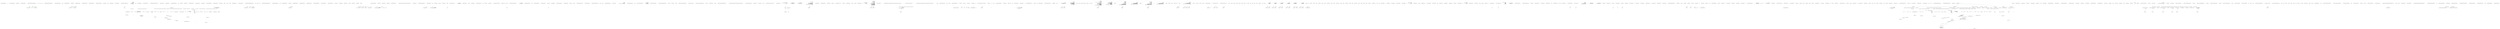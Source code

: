 digraph  {
m0_0 [cluster="HangFire.Web.Pages.DequeuedJobsPage.DequeuedJobsPage(string)", file="DequeuedJobsPage.cs", label="Entry HangFire.Web.Pages.DequeuedJobsPage.DequeuedJobsPage(string)", span="4-4"];
m0_1 [cluster="HangFire.Web.Pages.DequeuedJobsPage.DequeuedJobsPage(string)", color=green, community=0, file="DequeuedJobsPage.cs", label="Queue = queue", prediction=0, span="6-6"];
m0_2 [cluster="HangFire.Web.Pages.DequeuedJobsPage.DequeuedJobsPage(string)", file="DequeuedJobsPage.cs", label="Exit HangFire.Web.Pages.DequeuedJobsPage.DequeuedJobsPage(string)", span="4-4"];
m0_3 [file="DequeuedJobsPage.cs", label="HangFire.Web.Pages.DequeuedJobsPage", span=""];
m1_8 [cluster="System.ArgumentNullException.ArgumentNullException(string)", file="DequeuedJobsPage.generated.cs", label="Entry System.ArgumentNullException.ArgumentNullException(string)", span="0-0"];
m1_0 [cluster="Hangfire.Dashboard.DashboardContext.DashboardContext(Hangfire.JobStorage, Hangfire.DashboardOptions)", file="DequeuedJobsPage.generated.cs", label="Entry Hangfire.Dashboard.DashboardContext.DashboardContext(Hangfire.JobStorage, Hangfire.DashboardOptions)", span="24-24"];
m1_1 [cluster="Hangfire.Dashboard.DashboardContext.DashboardContext(Hangfire.JobStorage, Hangfire.DashboardOptions)", color=green, community=0, file="DequeuedJobsPage.generated.cs", label="storage == null", prediction=1, span="26-26"];
m1_2 [cluster="Hangfire.Dashboard.DashboardContext.DashboardContext(Hangfire.JobStorage, Hangfire.DashboardOptions)", color=green, community=0, file="DequeuedJobsPage.generated.cs", label="throw new ArgumentNullException(nameof(storage));", prediction=2, span="26-26"];
m1_3 [cluster="Hangfire.Dashboard.DashboardContext.DashboardContext(Hangfire.JobStorage, Hangfire.DashboardOptions)", color=green, community=0, file="DequeuedJobsPage.generated.cs", label="options == null", prediction=2, span="27-27"];
m1_4 [cluster="Hangfire.Dashboard.DashboardContext.DashboardContext(Hangfire.JobStorage, Hangfire.DashboardOptions)", color=green, community=0, file="DequeuedJobsPage.generated.cs", label="throw new ArgumentNullException(nameof(options));", prediction=2, span="27-27"];
m1_5 [cluster="Hangfire.Dashboard.DashboardContext.DashboardContext(Hangfire.JobStorage, Hangfire.DashboardOptions)", color=green, community=0, file="DequeuedJobsPage.generated.cs", label="Storage = storage", prediction=5, span="29-29"];
m1_6 [cluster="Hangfire.Dashboard.DashboardContext.DashboardContext(Hangfire.JobStorage, Hangfire.DashboardOptions)", color=green, community=0, file="DequeuedJobsPage.generated.cs", label="Options = options", prediction=6, span="30-30"];
m1_7 [cluster="Hangfire.Dashboard.DashboardContext.DashboardContext(Hangfire.JobStorage, Hangfire.DashboardOptions)", file="DequeuedJobsPage.generated.cs", label="Exit Hangfire.Dashboard.DashboardContext.DashboardContext(Hangfire.JobStorage, Hangfire.DashboardOptions)", span="24-24"];
m1_17 [cluster="Hangfire.RecurringJobManager.RecurringJobManager(Hangfire.JobStorage)", file="DequeuedJobsPage.generated.cs", label="Entry Hangfire.RecurringJobManager.RecurringJobManager(Hangfire.JobStorage)", span="41-41"];
m1_9 [cluster="Unk.nameof", file="DequeuedJobsPage.generated.cs", label="Entry Unk.nameof", span=""];
m1_10 [cluster="Hangfire.Dashboard.DashboardContext.GetBackgroundJobClient()", file="DequeuedJobsPage.generated.cs", label="Entry Hangfire.Dashboard.DashboardContext.GetBackgroundJobClient()", span="44-44"];
m1_11 [cluster="Hangfire.Dashboard.DashboardContext.GetBackgroundJobClient()", color=green, community=0, file="DequeuedJobsPage.generated.cs", label="return new BackgroundJobClient(Storage);", prediction=7, span="46-46"];
m1_12 [cluster="Hangfire.Dashboard.DashboardContext.GetBackgroundJobClient()", file="DequeuedJobsPage.generated.cs", label="Exit Hangfire.Dashboard.DashboardContext.GetBackgroundJobClient()", span="44-44"];
m1_14 [cluster="Hangfire.Dashboard.DashboardContext.GetRecurringJobManager()", file="DequeuedJobsPage.generated.cs", label="Entry Hangfire.Dashboard.DashboardContext.GetRecurringJobManager()", span="49-49"];
m1_15 [cluster="Hangfire.Dashboard.DashboardContext.GetRecurringJobManager()", color=green, community=0, file="DequeuedJobsPage.generated.cs", label="return new RecurringJobManager(Storage);", prediction=7, span="51-51"];
m1_16 [cluster="Hangfire.Dashboard.DashboardContext.GetRecurringJobManager()", file="DequeuedJobsPage.generated.cs", label="Exit Hangfire.Dashboard.DashboardContext.GetRecurringJobManager()", span="49-49"];
m1_13 [cluster="Hangfire.BackgroundJobClient.BackgroundJobClient(Hangfire.JobStorage)", file="DequeuedJobsPage.generated.cs", label="Entry Hangfire.BackgroundJobClient.BackgroundJobClient(Hangfire.JobStorage)", span="74-74"];
m1_18 [file="DequeuedJobsPage.generated.cs", label="Hangfire.Dashboard.DashboardContext", span=""];
m4_49 [cluster="HangFire.Web.RazorPage.Write(object)", file="EnqueuedJobsPage.generated.cs", label="Entry HangFire.Web.RazorPage.Write(object)", span="40-40"];
m4_42 [cluster="Unk.TryParse", file="EnqueuedJobsPage.generated.cs", label="Entry Unk.TryParse", span=""];
m4_38 [cluster="HangFire.Web.RazorPage.WriteLiteral(string)", file="EnqueuedJobsPage.generated.cs", label="Entry HangFire.Web.RazorPage.WriteLiteral(string)", span="33-33"];
m4_0 [cluster="HangFire.Web.Pages.EnqueuedJobsPage.Execute()", file="EnqueuedJobsPage.generated.cs", label="Entry HangFire.Web.Pages.EnqueuedJobsPage.Execute()", span="44-44"];
m4_1 [cluster="HangFire.Web.Pages.EnqueuedJobsPage.Execute()", file="EnqueuedJobsPage.generated.cs", label="WriteLiteral(''\r\n'')", span="48-48"];
m4_2 [cluster="HangFire.Web.Pages.EnqueuedJobsPage.Execute()", color=green, community=0, file="EnqueuedJobsPage.generated.cs", label="Layout = new LayoutPage\r\n        {\r\n            Title = Queue, \r\n            Subtitle = ''Enqueued jobs'',\r\n            Breadcrumbs = new Dictionary<string, string>\r\n                {\r\n                    { ''Queues'', Request.LinkTo(''/queues'') }\r\n                }\r\n        }", prediction=9, span="59-67"];
m4_3 [cluster="HangFire.Web.Pages.EnqueuedJobsPage.Execute()", file="EnqueuedJobsPage.generated.cs", label="int from, perPage", span="69-69"];
m4_4 [cluster="HangFire.Web.Pages.EnqueuedJobsPage.Execute()", file="EnqueuedJobsPage.generated.cs", label="int.TryParse(Request.QueryString[''from''], out from)", span="71-71"];
m4_5 [cluster="HangFire.Web.Pages.EnqueuedJobsPage.Execute()", file="EnqueuedJobsPage.generated.cs", label="int.TryParse(Request.QueryString[''count''], out perPage)", span="72-72"];
m4_6 [cluster="HangFire.Web.Pages.EnqueuedJobsPage.Execute()", file="EnqueuedJobsPage.generated.cs", label="var pager = new Pager(from, perPage, JobStorage.EnqueuedCount(Queue))\r\n    {\r\n        BasePageUrl = Request.LinkTo(''/queues/'' + Queue)\r\n    }", span="74-77"];
m4_7 [cluster="HangFire.Web.Pages.EnqueuedJobsPage.Execute()", file="EnqueuedJobsPage.generated.cs", label="var enqueuedJobs = JobStorage.EnqueuedJobs(Queue, pager.FromRecord, pager.RecordsPerPage)", span="79-79"];
m4_9 [cluster="HangFire.Web.Pages.EnqueuedJobsPage.Execute()", file="EnqueuedJobsPage.generated.cs", label="pager.TotalPageCount == 0", span="90-90"];
m4_11 [cluster="HangFire.Web.Pages.EnqueuedJobsPage.Execute()", file="EnqueuedJobsPage.generated.cs", label="Write(RenderPartial(new PerPageSelector(pager)))", span="110-110"];
m4_36 [cluster="HangFire.Web.Pages.EnqueuedJobsPage.Execute()", file="EnqueuedJobsPage.generated.cs", label="Write(RenderPartial(new Paginator(pager)))", span="272-272"];
m4_8 [cluster="HangFire.Web.Pages.EnqueuedJobsPage.Execute()", file="EnqueuedJobsPage.generated.cs", label="WriteLiteral(''\r\n'')", span="85-85"];
m4_13 [cluster="HangFire.Web.Pages.EnqueuedJobsPage.Execute()", file="EnqueuedJobsPage.generated.cs", label=enqueuedJobs, span="131-131"];
m4_10 [cluster="HangFire.Web.Pages.EnqueuedJobsPage.Execute()", file="EnqueuedJobsPage.generated.cs", label="WriteLiteral(''    <div class=\''alert alert-info\''>\r\n        The queue is empty.\r\n    </div>\r\n'')", span="96-96"];
m4_12 [cluster="HangFire.Web.Pages.EnqueuedJobsPage.Execute()", file="EnqueuedJobsPage.generated.cs", label="WriteLiteral(''    <table class=\''table\''>\r\n        <thead>\r\n            <tr>\r\n                <th'' +\r\n''>Id</th>\r\n                <th>Job type</th>\r\n                <th>Args</th>\r\n    '' +\r\n''            <th>Enqueued</th>\r\n            </tr>\r\n        </thead>\r\n        <tbo'' +\r\n''dy>\r\n'')", span="123-126"];
m4_14 [cluster="HangFire.Web.Pages.EnqueuedJobsPage.Execute()", file="EnqueuedJobsPage.generated.cs", label="WriteLiteral(''                <tr class=\'''')", span="137-137"];
m4_35 [cluster="HangFire.Web.Pages.EnqueuedJobsPage.Execute()", file="EnqueuedJobsPage.generated.cs", label="WriteLiteral(''        </tbody>\r\n    </table>\r\n'')", span="260-260"];
m4_15 [cluster="HangFire.Web.Pages.EnqueuedJobsPage.Execute()", file="EnqueuedJobsPage.generated.cs", label="Write(!job.Value.InEnqueuedState ? ''obsolete-data'' : null)", span="142-142"];
m4_16 [cluster="HangFire.Web.Pages.EnqueuedJobsPage.Execute()", file="EnqueuedJobsPage.generated.cs", label="WriteLiteral(''\''>\r\n                    <td>\r\n                        <a href=\'''')", span="147-147"];
m4_17 [cluster="HangFire.Web.Pages.EnqueuedJobsPage.Execute()", file="EnqueuedJobsPage.generated.cs", label="Write(Request.LinkTo(''/job/'' + job.Key))", span="152-152"];
m4_18 [cluster="HangFire.Web.Pages.EnqueuedJobsPage.Execute()", file="EnqueuedJobsPage.generated.cs", label="WriteLiteral(''\''>'')", span="157-157"];
m4_19 [cluster="HangFire.Web.Pages.EnqueuedJobsPage.Execute()", file="EnqueuedJobsPage.generated.cs", label="Write(HtmlHelper.JobId(job.Key))", span="162-162"];
m4_20 [cluster="HangFire.Web.Pages.EnqueuedJobsPage.Execute()", file="EnqueuedJobsPage.generated.cs", label="WriteLiteral(''</a>\r\n'')", span="167-167"];
m4_21 [cluster="HangFire.Web.Pages.EnqueuedJobsPage.Execute()", file="EnqueuedJobsPage.generated.cs", label="!job.Value.InEnqueuedState", span="172-172"];
m4_22 [cluster="HangFire.Web.Pages.EnqueuedJobsPage.Execute()", file="EnqueuedJobsPage.generated.cs", label="WriteLiteral(''                            <span title=\''Job\'s state has been changed while fetch'' +\r\n''ing data.\'' class=\''glyphicon glyphicon-question-sign\''></span>\r\n'')", span="178-179"];
m4_23 [cluster="HangFire.Web.Pages.EnqueuedJobsPage.Execute()", file="EnqueuedJobsPage.generated.cs", label="WriteLiteral(''                    </td>\r\n                    <td>'')", span="189-189"];
m4_24 [cluster="HangFire.Web.Pages.EnqueuedJobsPage.Execute()", file="EnqueuedJobsPage.generated.cs", label="Write(HtmlHelper.JobType(job.Value.Type))", span="194-194"];
m4_25 [cluster="HangFire.Web.Pages.EnqueuedJobsPage.Execute()", file="EnqueuedJobsPage.generated.cs", label="WriteLiteral(''</td>\r\n                    <td><pre class=\''pre-args\''>'')", span="199-199"];
m4_26 [cluster="HangFire.Web.Pages.EnqueuedJobsPage.Execute()", file="EnqueuedJobsPage.generated.cs", label="Write(HtmlHelper.FormatProperties(job.Value.Args))", span="204-204"];
m4_27 [cluster="HangFire.Web.Pages.EnqueuedJobsPage.Execute()", file="EnqueuedJobsPage.generated.cs", label="WriteLiteral(''</pre></td>\r\n                    <td>\r\n'')", span="209-209"];
m4_28 [cluster="HangFire.Web.Pages.EnqueuedJobsPage.Execute()", file="EnqueuedJobsPage.generated.cs", label="job.Value.EnqueuedAt.HasValue", span="214-214"];
m4_29 [cluster="HangFire.Web.Pages.EnqueuedJobsPage.Execute()", file="EnqueuedJobsPage.generated.cs", label="WriteLiteral(''                            <span data-moment=\'''')", span="220-220"];
m4_34 [cluster="HangFire.Web.Pages.EnqueuedJobsPage.Execute()", file="EnqueuedJobsPage.generated.cs", label="WriteLiteral(''                    </td>\r\n                </tr>\r\n'')", span="250-250"];
m4_30 [cluster="HangFire.Web.Pages.EnqueuedJobsPage.Execute()", file="EnqueuedJobsPage.generated.cs", label="Write(JobHelper.ToStringTimestamp(job.Value.EnqueuedAt.Value))", span="225-225"];
m4_31 [cluster="HangFire.Web.Pages.EnqueuedJobsPage.Execute()", file="EnqueuedJobsPage.generated.cs", label="WriteLiteral(''\''>\r\n                                '')", span="230-230"];
m4_32 [cluster="HangFire.Web.Pages.EnqueuedJobsPage.Execute()", file="EnqueuedJobsPage.generated.cs", label="Write(job.Value.EnqueuedAt)", span="235-235"];
m4_33 [cluster="HangFire.Web.Pages.EnqueuedJobsPage.Execute()", file="EnqueuedJobsPage.generated.cs", label="WriteLiteral(''        \r\n                            </span>\r\n'')", span="240-240"];
m4_37 [cluster="HangFire.Web.Pages.EnqueuedJobsPage.Execute()", file="EnqueuedJobsPage.generated.cs", label="Exit HangFire.Web.Pages.EnqueuedJobsPage.Execute()", span="44-44"];
m4_40 [cluster="System.Collections.Generic.Dictionary<TKey, TValue>.Dictionary()", file="EnqueuedJobsPage.generated.cs", label="Entry System.Collections.Generic.Dictionary<TKey, TValue>.Dictionary()", span="0-0"];
m4_52 [cluster="HangFire.Web.HtmlHelper.FormatProperties(System.Collections.Generic.IDictionary<string, string>)", file="EnqueuedJobsPage.generated.cs", label="Entry HangFire.Web.HtmlHelper.FormatProperties(System.Collections.Generic.IDictionary<string, string>)", span="34-34"];
m4_44 [cluster="HangFire.Web.JobStorage.EnqueuedCount(string)", file="EnqueuedJobsPage.generated.cs", label="Entry HangFire.Web.JobStorage.EnqueuedCount(string)", span="20-20"];
m4_39 [cluster="HangFire.Web.Pages.LayoutPage.LayoutPage()", file="EnqueuedJobsPage.generated.cs", label="Entry HangFire.Web.Pages.LayoutPage.LayoutPage()", span="4-4"];
m4_46 [cluster="HangFire.Web.Pages.PerPageSelector.PerPageSelector(HangFire.Web.Pager)", file="EnqueuedJobsPage.generated.cs", label="Entry HangFire.Web.Pages.PerPageSelector.PerPageSelector(HangFire.Web.Pager)", span="6-6"];
m4_48 [cluster="Unk.Write", file="EnqueuedJobsPage.generated.cs", label="Entry Unk.Write", span=""];
m4_41 [cluster="HttpRequestBase.LinkTo(string)", file="EnqueuedJobsPage.generated.cs", label="Entry HttpRequestBase.LinkTo(string)", span="8-8"];
m4_50 [cluster="HangFire.Web.HtmlHelper.JobId(string)", file="EnqueuedJobsPage.generated.cs", label="Entry HangFire.Web.HtmlHelper.JobId(string)", span="17-17"];
m4_54 [cluster="HangFire.Web.Pages.Paginator.Paginator(HangFire.Web.Pager)", file="EnqueuedJobsPage.generated.cs", label="Entry HangFire.Web.Pages.Paginator.Paginator(HangFire.Web.Pager)", span="6-6"];
m4_45 [cluster="HangFire.Web.JobStorage.EnqueuedJobs(string, int, int)", file="EnqueuedJobsPage.generated.cs", label="Entry HangFire.Web.JobStorage.EnqueuedJobs(string, int, int)", span="256-256"];
m4_51 [cluster="HangFire.Web.HtmlHelper.JobType(string)", file="EnqueuedJobsPage.generated.cs", label="Entry HangFire.Web.HtmlHelper.JobType(string)", span="22-22"];
m4_47 [cluster="HangFire.Web.RazorPage.RenderPartial(HangFire.Web.RazorPage)", file="EnqueuedJobsPage.generated.cs", label="Entry HangFire.Web.RazorPage.RenderPartial(HangFire.Web.RazorPage)", span="53-53"];
m4_53 [cluster="HangFire.JobHelper.ToStringTimestamp(System.DateTime)", file="EnqueuedJobsPage.generated.cs", label="Entry HangFire.JobHelper.ToStringTimestamp(System.DateTime)", span="55-55"];
m4_43 [cluster="HangFire.Web.Pager.Pager(int, int, long)", file="EnqueuedJobsPage.generated.cs", label="Entry HangFire.Web.Pager.Pager(int, int, long)", span="13-13"];
m4_55 [file="EnqueuedJobsPage.generated.cs", label="HangFire.Web.Pages.EnqueuedJobsPage", span=""];
m5_0 [cluster="lambda expression", file="HangFirePageFactory.cs", label="Entry lambda expression", span="26-26"];
m5_1 [cluster="lambda expression", color=green, community=0, file="HangFirePageFactory.cs", label="new RecurringJobManager()", prediction=10, span="26-26"];
m5_2 [cluster="lambda expression", file="HangFirePageFactory.cs", label="Exit lambda expression", span="26-26"];
m5_3 [cluster="Hangfire.RecurringJobManager.RecurringJobManager()", file="HangFirePageFactory.cs", label="Entry Hangfire.RecurringJobManager.RecurringJobManager()", span="35-35"];
m6_8 [cluster="System.ArgumentNullException.ArgumentNullException(string)", file="HtmlHelper.cs", label="Entry System.ArgumentNullException.ArgumentNullException(string)", span="0-0"];
m6_0 [cluster="Hangfire.Dashboard.DashboardContext.DashboardContext(Hangfire.JobStorage, Hangfire.DashboardOptions)", file="HtmlHelper.cs", label="Entry Hangfire.Dashboard.DashboardContext.DashboardContext(Hangfire.JobStorage, Hangfire.DashboardOptions)", span="24-24"];
m6_1 [cluster="Hangfire.Dashboard.DashboardContext.DashboardContext(Hangfire.JobStorage, Hangfire.DashboardOptions)", file="HtmlHelper.cs", label="storage == null", span="26-26"];
m6_2 [cluster="Hangfire.Dashboard.DashboardContext.DashboardContext(Hangfire.JobStorage, Hangfire.DashboardOptions)", file="HtmlHelper.cs", label="throw new ArgumentNullException(nameof(storage));", span="26-26"];
m6_3 [cluster="Hangfire.Dashboard.DashboardContext.DashboardContext(Hangfire.JobStorage, Hangfire.DashboardOptions)", file="HtmlHelper.cs", label="options == null", span="27-27"];
m6_4 [cluster="Hangfire.Dashboard.DashboardContext.DashboardContext(Hangfire.JobStorage, Hangfire.DashboardOptions)", file="HtmlHelper.cs", label="throw new ArgumentNullException(nameof(options));", span="27-27"];
m6_5 [cluster="Hangfire.Dashboard.DashboardContext.DashboardContext(Hangfire.JobStorage, Hangfire.DashboardOptions)", file="HtmlHelper.cs", label="Storage = storage", span="29-29"];
m6_6 [cluster="Hangfire.Dashboard.DashboardContext.DashboardContext(Hangfire.JobStorage, Hangfire.DashboardOptions)", file="HtmlHelper.cs", label="Options = options", span="30-30"];
m6_7 [cluster="Hangfire.Dashboard.DashboardContext.DashboardContext(Hangfire.JobStorage, Hangfire.DashboardOptions)", file="HtmlHelper.cs", label="Exit Hangfire.Dashboard.DashboardContext.DashboardContext(Hangfire.JobStorage, Hangfire.DashboardOptions)", span="24-24"];
m6_17 [cluster="Hangfire.RecurringJobManager.RecurringJobManager(Hangfire.JobStorage)", file="HtmlHelper.cs", label="Entry Hangfire.RecurringJobManager.RecurringJobManager(Hangfire.JobStorage)", span="41-41"];
m6_9 [cluster="Unk.nameof", file="HtmlHelper.cs", label="Entry Unk.nameof", span=""];
m6_10 [cluster="Hangfire.Dashboard.DashboardContext.GetBackgroundJobClient()", file="HtmlHelper.cs", label="Entry Hangfire.Dashboard.DashboardContext.GetBackgroundJobClient()", span="41-41"];
m6_11 [cluster="Hangfire.Dashboard.DashboardContext.GetBackgroundJobClient()", file="HtmlHelper.cs", label="return new BackgroundJobClient(Storage);", span="43-43"];
m6_12 [cluster="Hangfire.Dashboard.DashboardContext.GetBackgroundJobClient()", file="HtmlHelper.cs", label="Exit Hangfire.Dashboard.DashboardContext.GetBackgroundJobClient()", span="41-41"];
m6_14 [cluster="Hangfire.Dashboard.DashboardContext.GetRecurringJobManager()", file="HtmlHelper.cs", label="Entry Hangfire.Dashboard.DashboardContext.GetRecurringJobManager()", span="46-46"];
m6_16 [cluster="Hangfire.Dashboard.DashboardContext.GetRecurringJobManager()", file="HtmlHelper.cs", label="Exit Hangfire.Dashboard.DashboardContext.GetRecurringJobManager()", span="46-46"];
m6_13 [cluster="Hangfire.BackgroundJobClient.BackgroundJobClient(Hangfire.JobStorage)", file="HtmlHelper.cs", label="Entry Hangfire.BackgroundJobClient.BackgroundJobClient(Hangfire.JobStorage)", span="74-74"];
m6_18 [file="HtmlHelper.cs", label="Hangfire.Dashboard.DashboardContext", span=""];
m7_13 [cluster="System.ArgumentNullException.ArgumentNullException(string)", file="JobClient.cs", label="Entry System.ArgumentNullException.ArgumentNullException(string)", span="0-0"];
m7_19 [cluster="HangFire.States.EnqueuedState.EnqueuedState(string, string, string)", file="JobClient.cs", label="Entry HangFire.States.EnqueuedState.EnqueuedState(string, string, string)", span="10-10"];
m7_16 [cluster="string.Format(string, object, object)", file="JobClient.cs", label="Entry string.Format(string, object, object)", span="0-0"];
m7_42 [cluster="System.TimeSpan.Equals(System.TimeSpan)", file="JobClient.cs", label="Entry System.TimeSpan.Equals(System.TimeSpan)", span="0-0"];
m7_18 [cluster="HangFire.Client.JobClient.GenerateId()", file="JobClient.cs", label="Entry HangFire.Client.JobClient.GenerateId()", span="91-91"];
m7_57 [cluster="HangFire.Client.JobClient.GenerateId()", file="JobClient.cs", label="return Guid.NewGuid().ToString();", span="93-93"];
m7_58 [cluster="HangFire.Client.JobClient.GenerateId()", file="JobClient.cs", label="Exit HangFire.Client.JobClient.GenerateId()", span="91-91"];
m7_45 [cluster="HangFire.Client.JobClient.Dispose()", file="JobClient.cs", label="Entry HangFire.Client.JobClient.Dispose()", span="76-76"];
m7_46 [cluster="HangFire.Client.JobClient.Dispose()", file="JobClient.cs", label="_redis.Dispose()", span="78-78"];
m7_47 [cluster="HangFire.Client.JobClient.Dispose()", file="JobClient.cs", label="Exit HangFire.Client.JobClient.Dispose()", span="76-76"];
m7_14 [cluster="System.Type.IsAssignableFrom(System.Type)", file="JobClient.cs", label="Entry System.Type.IsAssignableFrom(System.Type)", span="0-0"];
m7_56 [cluster="HangFire.JobHelper.ToJson(object)", file="JobClient.cs", label="Entry HangFire.JobHelper.ToJson(object)", span="32-32"];
m7_55 [cluster="HangFire.Client.ClientJobDescriptor.SerializeProperties(object)", file="JobClient.cs", label="Entry HangFire.Client.ClientJobDescriptor.SerializeProperties(object)", span="49-49"];
m7_22 [cluster="HangFire.Client.ClientJobDescriptor.ClientJobDescriptor(IRedisClient, string, System.Collections.Generic.Dictionary<string, string>, HangFire.States.JobState)", file="JobClient.cs", label="Entry HangFire.Client.ClientJobDescriptor.ClientJobDescriptor(IRedisClient, string, System.Collections.Generic.Dictionary<string, string>, HangFire.States.JobState)", span="13-13"];
m7_17 [cluster="HangFire.JobHelper.GetQueue(System.Type)", file="JobClient.cs", label="Entry HangFire.JobHelper.GetQueue(System.Type)", span="20-20"];
m7_41 [cluster="System.ArgumentOutOfRangeException.ArgumentOutOfRangeException(string, string)", file="JobClient.cs", label="Entry System.ArgumentOutOfRangeException.ArgumentOutOfRangeException(string, string)", span="0-0"];
m7_0 [cluster="HangFire.Client.JobClient.Async(System.Type, object)", file="JobClient.cs", label="Entry HangFire.Client.JobClient.Async(System.Type, object)", span="12-12"];
m7_1 [cluster="HangFire.Client.JobClient.Async(System.Type, object)", file="JobClient.cs", label="jobType == null", span="14-14"];
m7_3 [cluster="HangFire.Client.JobClient.Async(System.Type, object)", file="JobClient.cs", label="!typeof (BackgroundJob).IsAssignableFrom(jobType)", span="18-18"];
m7_4 [cluster="HangFire.Client.JobClient.Async(System.Type, object)", file="JobClient.cs", label="throw new ArgumentException(\r\n                    String.Format(''The type '{0}' must inherit '{1}'.'', jobType, typeof(BackgroundJob)), \r\n                    ''jobType'');", span="20-22"];
m7_5 [cluster="HangFire.Client.JobClient.Async(System.Type, object)", file="JobClient.cs", label="var queue = JobHelper.GetQueue(jobType)", span="25-25"];
m7_8 [cluster="HangFire.Client.JobClient.Async(System.Type, object)", file="JobClient.cs", label="var job = CreateJob(jobType, args)", span="30-30"];
m7_2 [cluster="HangFire.Client.JobClient.Async(System.Type, object)", file="JobClient.cs", label="throw new ArgumentNullException(''jobType'');", span="16-16"];
m7_6 [cluster="HangFire.Client.JobClient.Async(System.Type, object)", file="JobClient.cs", label="var jobId = GenerateId()", span="27-27"];
m7_7 [cluster="HangFire.Client.JobClient.Async(System.Type, object)", file="JobClient.cs", label="var state = new EnqueuedState(jobId, ''Enqueued by the Сlient'', queue)", span="29-29"];
m7_9 [cluster="HangFire.Client.JobClient.Async(System.Type, object)", file="JobClient.cs", label="var context = new CreateContext(\r\n                new ClientJobDescriptor(_redis, jobId, job, state))", span="32-33"];
m7_11 [cluster="HangFire.Client.JobClient.Async(System.Type, object)", file="JobClient.cs", label="return jobId;", span="37-37"];
m7_10 [cluster="HangFire.Client.JobClient.Async(System.Type, object)", file="JobClient.cs", label="_jobCreator.CreateJob(context)", span="35-35"];
m7_12 [cluster="HangFire.Client.JobClient.Async(System.Type, object)", file="JobClient.cs", label="Exit HangFire.Client.JobClient.Async(System.Type, object)", span="12-12"];
m7_60 [cluster="System.Guid.ToString()", file="JobClient.cs", label="Entry System.Guid.ToString()", span="0-0"];
m7_44 [cluster="System.DateTime.Add(System.TimeSpan)", file="JobClient.cs", label="Entry System.DateTime.Add(System.TimeSpan)", span="0-0"];
m7_54 [cluster="System.Collections.Generic.Dictionary<TKey, TValue>.Dictionary()", file="JobClient.cs", label="Entry System.Collections.Generic.Dictionary<TKey, TValue>.Dictionary()", span="0-0"];
m7_24 [cluster="HangFire.Client.JobClient.In(System.TimeSpan, System.Type, object)", file="JobClient.cs", label="Entry HangFire.Client.JobClient.In(System.TimeSpan, System.Type, object)", span="40-40"];
m7_25 [cluster="HangFire.Client.JobClient.In(System.TimeSpan, System.Type, object)", file="JobClient.cs", label="jobType == null", span="42-42"];
m7_27 [cluster="HangFire.Client.JobClient.In(System.TimeSpan, System.Type, object)", file="JobClient.cs", label="!typeof(BackgroundJob).IsAssignableFrom(jobType)", span="46-46"];
m7_28 [cluster="HangFire.Client.JobClient.In(System.TimeSpan, System.Type, object)", file="JobClient.cs", label="throw new ArgumentException(\r\n                    String.Format(''The type '{0}' must inherit '{1}'.'', jobType, typeof(BackgroundJob)),\r\n                    ''jobType'');", span="48-50"];
m7_29 [cluster="HangFire.Client.JobClient.In(System.TimeSpan, System.Type, object)", file="JobClient.cs", label="interval != interval.Duration()", span="53-53"];
m7_32 [cluster="HangFire.Client.JobClient.In(System.TimeSpan, System.Type, object)", file="JobClient.cs", label="return Async(jobType, args);", span="60-60"];
m7_35 [cluster="HangFire.Client.JobClient.In(System.TimeSpan, System.Type, object)", file="JobClient.cs", label="var job = CreateJob(jobType, args)", span="66-66"];
m7_26 [cluster="HangFire.Client.JobClient.In(System.TimeSpan, System.Type, object)", file="JobClient.cs", label="throw new ArgumentNullException(''jobType'');", span="44-44"];
m7_30 [cluster="HangFire.Client.JobClient.In(System.TimeSpan, System.Type, object)", file="JobClient.cs", label="throw new ArgumentOutOfRangeException(''interval'', ''Interval value can not be negative.'');", span="55-55"];
m7_31 [cluster="HangFire.Client.JobClient.In(System.TimeSpan, System.Type, object)", file="JobClient.cs", label="interval.Equals(TimeSpan.Zero)", span="58-58"];
m7_33 [cluster="HangFire.Client.JobClient.In(System.TimeSpan, System.Type, object)", file="JobClient.cs", label="var jobId = GenerateId()", span="63-63"];
m7_34 [cluster="HangFire.Client.JobClient.In(System.TimeSpan, System.Type, object)", file="JobClient.cs", label="var state = new ScheduledState(jobId, ''Scheduled by the Client'', DateTime.UtcNow.Add(interval))", span="65-65"];
m7_36 [cluster="HangFire.Client.JobClient.In(System.TimeSpan, System.Type, object)", file="JobClient.cs", label="var context = new CreateContext(\r\n                new ClientJobDescriptor(_redis, jobId, job, state))", span="68-69"];
m7_38 [cluster="HangFire.Client.JobClient.In(System.TimeSpan, System.Type, object)", file="JobClient.cs", label="return jobId;", span="73-73"];
m7_37 [cluster="HangFire.Client.JobClient.In(System.TimeSpan, System.Type, object)", file="JobClient.cs", label="_jobCreator.CreateJob(context)", span="71-71"];
m7_39 [cluster="HangFire.Client.JobClient.In(System.TimeSpan, System.Type, object)", file="JobClient.cs", label="Exit HangFire.Client.JobClient.In(System.TimeSpan, System.Type, object)", span="40-40"];
m7_48 [cluster="Unk.Dispose", file="JobClient.cs", label="Entry Unk.Dispose", span=""];
m7_23 [cluster="HangFire.Client.JobCreator.CreateJob(HangFire.Client.CreateContext)", file="JobClient.cs", label="Entry HangFire.Client.JobCreator.CreateJob(HangFire.Client.CreateContext)", span="33-33"];
m7_20 [cluster="HangFire.Client.JobClient.CreateJob(System.Type, object)", file="JobClient.cs", label="Entry HangFire.Client.JobClient.CreateJob(System.Type, object)", span="81-81"];
m7_49 [cluster="HangFire.Client.JobClient.CreateJob(System.Type, object)", file="JobClient.cs", label="var job = new Dictionary<string, string>()", span="84-84"];
m7_50 [cluster="HangFire.Client.JobClient.CreateJob(System.Type, object)", file="JobClient.cs", label="job[''Type''] = jobType.AssemblyQualifiedName", span="85-85"];
m7_51 [cluster="HangFire.Client.JobClient.CreateJob(System.Type, object)", file="JobClient.cs", label="job[''Args''] = JobHelper.ToJson(ClientJobDescriptor.SerializeProperties(jobArgs))", span="86-86"];
m7_52 [cluster="HangFire.Client.JobClient.CreateJob(System.Type, object)", file="JobClient.cs", label="return job;", span="88-88"];
m7_53 [cluster="HangFire.Client.JobClient.CreateJob(System.Type, object)", file="JobClient.cs", label="Exit HangFire.Client.JobClient.CreateJob(System.Type, object)", span="81-81"];
m7_40 [cluster="System.TimeSpan.Duration()", file="JobClient.cs", label="Entry System.TimeSpan.Duration()", span="0-0"];
m7_59 [cluster="System.Guid.NewGuid()", file="JobClient.cs", label="Entry System.Guid.NewGuid()", span="0-0"];
m7_43 [cluster="HangFire.States.ScheduledState.ScheduledState(string, string, System.DateTime)", file="JobClient.cs", label="Entry HangFire.States.ScheduledState.ScheduledState(string, string, System.DateTime)", span="10-10"];
m7_15 [cluster="System.ArgumentException.ArgumentException(string, string)", file="JobClient.cs", label="Entry System.ArgumentException.ArgumentException(string, string)", span="0-0"];
m7_21 [cluster="HangFire.Client.CreateContext.CreateContext(HangFire.Client.ClientJobDescriptor)", file="JobClient.cs", label="Entry HangFire.Client.CreateContext.CreateContext(HangFire.Client.ClientJobDescriptor)", span="12-12"];
m7_61 [file="JobClient.cs", label="HangFire.Client.JobClient", span=""];
m8_5 [cluster="Unk.MapRoute", file="JobFetcher.cs", label="Entry Unk.MapRoute", span=""];
m8_4 [cluster="Unk.IgnoreRoute", file="JobFetcher.cs", label="Entry Unk.IgnoreRoute", span=""];
m8_0 [cluster="Hangfire.Sample.Highlighter.RouteConfig.RegisterRoutes(RouteCollection)", file="JobFetcher.cs", label="Entry Hangfire.Sample.Highlighter.RouteConfig.RegisterRoutes(RouteCollection)", span="7-7"];
m8_1 [cluster="Hangfire.Sample.Highlighter.RouteConfig.RegisterRoutes(RouteCollection)", file="JobFetcher.cs", label="routes.IgnoreRoute(''{resource}.axd/{*pathInfo}'')", span="9-9"];
m8_2 [cluster="Hangfire.Sample.Highlighter.RouteConfig.RegisterRoutes(RouteCollection)", color=green, community=0, file="JobFetcher.cs", label="routes.MapRoute(\r\n                name: ''Default'',\r\n                url: ''{action}/{id}'',\r\n                defaults: new { controller = ''Home'', action = ''Index'', id = UrlParameter.Optional }\r\n            )", prediction=11, span="11-15"];
m8_3 [cluster="Hangfire.Sample.Highlighter.RouteConfig.RegisterRoutes(RouteCollection)", file="JobFetcher.cs", label="Exit Hangfire.Sample.Highlighter.RouteConfig.RegisterRoutes(RouteCollection)", span="7-7"];
m9_7 [cluster="Unk.NotNull", file="JobHistoryRenderer.cs", label="Entry Unk.NotNull", span=""];
m9_5 [cluster="Hangfire.SqlServer.Msmq.Tests.MsmqJobQueueProviderFacts.CreateProvider()", file="JobHistoryRenderer.cs", label="Entry Hangfire.SqlServer.Msmq.Tests.MsmqJobQueueProviderFacts.CreateProvider()", span="28-28"];
m9_14 [cluster="Hangfire.SqlServer.Msmq.Tests.MsmqJobQueueProviderFacts.CreateProvider()", file="JobHistoryRenderer.cs", label="return new MsmqJobQueueProvider(\r\n                CleanMsmqQueueAttribute.PathPattern,\r\n                Queues,\r\n                MsmqTransactionType.Internal);", span="30-33"];
m9_15 [cluster="Hangfire.SqlServer.Msmq.Tests.MsmqJobQueueProviderFacts.CreateProvider()", file="JobHistoryRenderer.cs", label="Exit Hangfire.SqlServer.Msmq.Tests.MsmqJobQueueProviderFacts.CreateProvider()", span="28-28"];
m9_0 [cluster="Hangfire.SqlServer.Msmq.Tests.MsmqJobQueueProviderFacts.GetJobQueue_ReturnsNonNullInstance()", file="JobHistoryRenderer.cs", label="Entry Hangfire.SqlServer.Msmq.Tests.MsmqJobQueueProviderFacts.GetJobQueue_ReturnsNonNullInstance()", span="9-9"];
m9_1 [cluster="Hangfire.SqlServer.Msmq.Tests.MsmqJobQueueProviderFacts.GetJobQueue_ReturnsNonNullInstance()", file="JobHistoryRenderer.cs", label="var provider = CreateProvider()", span="11-11"];
m9_2 [cluster="Hangfire.SqlServer.Msmq.Tests.MsmqJobQueueProviderFacts.GetJobQueue_ReturnsNonNullInstance()", file="JobHistoryRenderer.cs", label="var jobQueue = provider.GetJobQueue()", span="13-13"];
m9_3 [cluster="Hangfire.SqlServer.Msmq.Tests.MsmqJobQueueProviderFacts.GetJobQueue_ReturnsNonNullInstance()", file="JobHistoryRenderer.cs", label="Assert.NotNull(jobQueue)", span="15-15"];
m9_4 [cluster="Hangfire.SqlServer.Msmq.Tests.MsmqJobQueueProviderFacts.GetJobQueue_ReturnsNonNullInstance()", file="JobHistoryRenderer.cs", label="Exit Hangfire.SqlServer.Msmq.Tests.MsmqJobQueueProviderFacts.GetJobQueue_ReturnsNonNullInstance()", span="9-9"];
m9_6 [cluster="Hangfire.SqlServer.Msmq.MsmqJobQueueProvider.GetJobQueue()", file="JobHistoryRenderer.cs", label="Entry Hangfire.SqlServer.Msmq.MsmqJobQueueProvider.GetJobQueue()", span="31-31"];
m9_8 [cluster="Hangfire.SqlServer.Msmq.Tests.MsmqJobQueueProviderFacts.GetMonitoringApi_ReturnsNonNullInstance()", file="JobHistoryRenderer.cs", label="Entry Hangfire.SqlServer.Msmq.Tests.MsmqJobQueueProviderFacts.GetMonitoringApi_ReturnsNonNullInstance()", span="19-19"];
m9_9 [cluster="Hangfire.SqlServer.Msmq.Tests.MsmqJobQueueProviderFacts.GetMonitoringApi_ReturnsNonNullInstance()", file="JobHistoryRenderer.cs", label="var provider = CreateProvider()", span="21-21"];
m9_10 [cluster="Hangfire.SqlServer.Msmq.Tests.MsmqJobQueueProviderFacts.GetMonitoringApi_ReturnsNonNullInstance()", file="JobHistoryRenderer.cs", label="var monitoring = provider.GetJobQueueMonitoringApi()", span="23-23"];
m9_11 [cluster="Hangfire.SqlServer.Msmq.Tests.MsmqJobQueueProviderFacts.GetMonitoringApi_ReturnsNonNullInstance()", file="JobHistoryRenderer.cs", label="Assert.NotNull(monitoring)", span="25-25"];
m9_12 [cluster="Hangfire.SqlServer.Msmq.Tests.MsmqJobQueueProviderFacts.GetMonitoringApi_ReturnsNonNullInstance()", file="JobHistoryRenderer.cs", label="Exit Hangfire.SqlServer.Msmq.Tests.MsmqJobQueueProviderFacts.GetMonitoringApi_ReturnsNonNullInstance()", span="19-19"];
m9_16 [cluster="Hangfire.SqlServer.Msmq.MsmqJobQueueProvider.MsmqJobQueueProvider(string, System.Collections.Generic.IEnumerable<string>, Hangfire.SqlServer.Msmq.MsmqTransactionType)", file="JobHistoryRenderer.cs", label="Entry Hangfire.SqlServer.Msmq.MsmqJobQueueProvider.MsmqJobQueueProvider(string, System.Collections.Generic.IEnumerable<string>, Hangfire.SqlServer.Msmq.MsmqTransactionType)", span="25-25"];
m9_13 [cluster="Hangfire.SqlServer.Msmq.MsmqJobQueueProvider.GetJobQueueMonitoringApi()", file="JobHistoryRenderer.cs", label="Entry Hangfire.SqlServer.Msmq.MsmqJobQueueProvider.GetJobQueueMonitoringApi()", span="36-36"];
m10_32 [cluster="HangFire.JobHelper.FromJson<T>(string)", file="JobStorage.cs", label="Entry HangFire.JobHelper.FromJson<T>(string)", span="37-37"];
m10_210 [cluster="System.Collections.Generic.List<T>.List()", file="JobStorage.cs", label="Entry System.Collections.Generic.List<T>.List()", span="0-0"];
m10_214 [cluster="Unk.TryParse", file="JobStorage.cs", label="Entry Unk.TryParse", span=""];
m10_26 [cluster="System.Collections.Generic.IEnumerable<TSource>.OrderBy<TSource, TKey>(System.Func<TSource, TKey>)", file="JobStorage.cs", label="Entry System.Collections.Generic.IEnumerable<TSource>.OrderBy<TSource, TKey>(System.Func<TSource, TKey>)", span="0-0"];
m10_39 [cluster="HangFire.Web.JobStorage.ScheduledJobs(int, int)", file="JobStorage.cs", label="Entry HangFire.Web.JobStorage.ScheduledJobs(int, int)", span="72-72"];
m10_40 [cluster="HangFire.Web.JobStorage.ScheduledJobs(int, int)", file="JobStorage.cs", label=Redis, span="74-74"];
m10_41 [cluster="HangFire.Web.JobStorage.ScheduledJobs(int, int)", file="JobStorage.cs", label="var scheduledJobs = Redis.GetRangeWithScoresFromSortedSet(\r\n                    ''hangfire:schedule'',\r\n                    from,\r\n                    from + count - 1)", span="76-79"];
m10_42 [cluster="HangFire.Web.JobStorage.ScheduledJobs(int, int)", file="JobStorage.cs", label="var result = new Dictionary<string, ScheduleDto>()", span="81-81"];
m10_43 [cluster="HangFire.Web.JobStorage.ScheduledJobs(int, int)", file="JobStorage.cs", label=scheduledJobs, span="83-83"];
m10_47 [cluster="HangFire.Web.JobStorage.ScheduledJobs(int, int)", file="JobStorage.cs", label="result.Add(scheduledJob.Key, dto)", span="104-104"];
m10_48 [cluster="HangFire.Web.JobStorage.ScheduledJobs(int, int)", file="JobStorage.cs", label="return result;", span="107-107"];
m10_44 [cluster="HangFire.Web.JobStorage.ScheduledJobs(int, int)", file="JobStorage.cs", label="var job = Redis.GetValuesFromHash(\r\n                        String.Format(''hangfire:job:{0}'', scheduledJob.Key),\r\n                        new[] { ''Type'', ''Args'' })", span="85-87"];
m10_45 [cluster="HangFire.Web.JobStorage.ScheduledJobs(int, int)", file="JobStorage.cs", label="var state = Redis.GetValueFromHash(\r\n                        String.Format(''hangfire:job:{0}:state'', scheduledJob.Key),\r\n                        ''State'')", span="89-91"];
m10_46 [cluster="HangFire.Web.JobStorage.ScheduledJobs(int, int)", file="JobStorage.cs", label="var dto = job.TrueForAll(x => x == null)\r\n                        ? null\r\n                        : new ScheduleDto\r\n                        {\r\n                            ScheduledAt = JobHelper.FromTimestamp((long)scheduledJob.Value),\r\n                            Args = JobHelper.FromJson<Dictionary<string, string>>(job[1]),\r\n                            Queue = JobHelper.TryToGetQueue(job[0]),\r\n                            Type = job[0],\r\n                            InScheduledState = ScheduledState.Name.Equals(state, StringComparison.OrdinalIgnoreCase)\r\n                        }", span="93-102"];
m10_49 [cluster="HangFire.Web.JobStorage.ScheduledJobs(int, int)", file="JobStorage.cs", label="Exit HangFire.Web.JobStorage.ScheduledJobs(int, int)", span="72-72"];
m10_34 [cluster="HangFire.JobHelper.FromNullableStringTimestamp(string)", file="JobStorage.cs", label="Entry HangFire.JobHelper.FromNullableStringTimestamp(string)", span="65-65"];
m10_282 [cluster="HangFire.Web.StatisticsDto.StatisticsDto()", file="JobStorage.cs", label="Entry HangFire.Web.StatisticsDto.StatisticsDto()", span="2-2"];
m10_25 [cluster="Unk.GetJobsWithProperties", file="JobStorage.cs", label="Entry Unk.GetJobsWithProperties", span=""];
m10_27 [cluster="System.Collections.Generic.IEnumerable<TSource>.ToList<TSource>()", file="JobStorage.cs", label="Entry System.Collections.Generic.IEnumerable<TSource>.ToList<TSource>()", span="0-0"];
m10_256 [cluster="KeyValuePair<string, T>.cstr", file="JobStorage.cs", label="Entry KeyValuePair<string, T>.cstr", span=""];
m10_129 [cluster="HangFire.Web.EnqueuedJobDto.EnqueuedJobDto()", file="JobStorage.cs", label="Entry HangFire.Web.EnqueuedJobDto.EnqueuedJobDto()", span="5-5"];
m10_283 [cluster="Unk.CreatePipeline", file="JobStorage.cs", label="Entry Unk.CreatePipeline", span=""];
m10_54 [cluster="Unk.GetValueFromHash", file="JobStorage.cs", label="Entry Unk.GetValueFromHash", span=""];
m10_19 [cluster="HangFire.Web.JobStorage.ProcessingJobs(int, int)", file="JobStorage.cs", label="Entry HangFire.Web.JobStorage.ProcessingJobs(int, int)", span="44-44"];
m10_20 [cluster="HangFire.Web.JobStorage.ProcessingJobs(int, int)", file="JobStorage.cs", label=Redis, span="47-47"];
m10_21 [cluster="HangFire.Web.JobStorage.ProcessingJobs(int, int)", file="JobStorage.cs", label="var jobIds = Redis.GetRangeFromSortedSet(\r\n                    ''hangfire:processing'',\r\n                    from,\r\n                    from + count - 1)", span="49-52"];
m10_22 [cluster="HangFire.Web.JobStorage.ProcessingJobs(int, int)", file="JobStorage.cs", label="return GetJobsWithProperties(Redis,\r\n                    jobIds,\r\n                    new[] { ''Type'', ''Args'' },\r\n                    new[] { ''StartedAt'', ''ServerName'', ''State'' },\r\n                    (job, state) => new ProcessingJobDto\r\n                    {\r\n                        ServerName = state[1],\r\n                        Args = JobHelper.FromJson<Dictionary<string, string>>(job[1]),\r\n                        Type = job[0],\r\n                        Queue = JobHelper.TryToGetQueue(job[0]),\r\n                        StartedAt = JobHelper.FromNullableStringTimestamp(state[0]),\r\n                        InProcessingState = ProcessingState.Name.Equals(\r\n                            state[2], StringComparison.OrdinalIgnoreCase),\r\n                        State = state[2]\r\n                    }).OrderBy(x => x.Value.StartedAt).ToList();", span="54-68"];
m10_23 [cluster="HangFire.Web.JobStorage.ProcessingJobs(int, int)", file="JobStorage.cs", label="Exit HangFire.Web.JobStorage.ProcessingJobs(int, int)", span="44-44"];
m10_247 [cluster="HangFire.Web.JobStorage.GetJobsWithProperties<T>(IRedisClient, System.Collections.Generic.IEnumerable<string>, string[], string[], System.Func<System.Collections.Generic.List<string>, System.Collections.Generic.List<string>, T>)", file="JobStorage.cs", label="Entry HangFire.Web.JobStorage.GetJobsWithProperties<T>(IRedisClient, System.Collections.Generic.IEnumerable<string>, string[], string[], System.Func<System.Collections.Generic.List<string>, System.Collections.Generic.List<string>, T>)", span="414-414"];
m10_249 [cluster="HangFire.Web.JobStorage.GetJobsWithProperties<T>(IRedisClient, System.Collections.Generic.IEnumerable<string>, string[], string[], System.Func<System.Collections.Generic.List<string>, System.Collections.Generic.List<string>, T>)", file="JobStorage.cs", label="Exit HangFire.Web.JobStorage.GetJobsWithProperties<T>(IRedisClient, System.Collections.Generic.IEnumerable<string>, string[], string[], System.Func<System.Collections.Generic.List<string>, System.Collections.Generic.List<string>, T>)", span="414-414"];
m10_178 [cluster="Unk.ContainsKey", file="JobStorage.cs", label="Entry Unk.ContainsKey", span=""];
m10_155 [cluster="HangFire.States.EnqueuedState.EnqueuedState(string, string, string)", file="JobStorage.cs", label="Entry HangFire.States.EnqueuedState.EnqueuedState(string, string, string)", span="10-10"];
m10_257 [cluster="Unk.selector", file="JobStorage.cs", label="Entry Unk.selector", span=""];
m10_59 [cluster="Unk.TryToGetQueue", file="JobStorage.cs", label="Entry Unk.TryToGetQueue", span=""];
m10_141 [cluster="HangFire.Web.JobStorage.GetHourlyTimelineStats(IRedisClient, string)", file="JobStorage.cs", label="Entry HangFire.Web.JobStorage.GetHourlyTimelineStats(IRedisClient, string)", span="353-353"];
m10_191 [cluster="HangFire.Web.JobStorage.GetHourlyTimelineStats(IRedisClient, string)", file="JobStorage.cs", label="var endDate = DateTime.UtcNow", span="356-356"];
m10_198 [cluster="HangFire.Web.JobStorage.GetHourlyTimelineStats(IRedisClient, string)", file="JobStorage.cs", label="var keys = dates.Select(x => String.Format(''hangfire:stats:{0}:{1}'', type, x.ToString(''yyyy-MM-dd-HH''))).ToList()", span="364-364"];
m10_199 [cluster="HangFire.Web.JobStorage.GetHourlyTimelineStats(IRedisClient, string)", file="JobStorage.cs", label="var valuesMap = redis.GetValuesMap(keys)", span="365-365"];
m10_192 [cluster="HangFire.Web.JobStorage.GetHourlyTimelineStats(IRedisClient, string)", file="JobStorage.cs", label="var dates = new List<DateTime>()", span="357-357"];
m10_195 [cluster="HangFire.Web.JobStorage.GetHourlyTimelineStats(IRedisClient, string)", file="JobStorage.cs", label="dates.Add(endDate)", span="360-360"];
m10_196 [cluster="HangFire.Web.JobStorage.GetHourlyTimelineStats(IRedisClient, string)", file="JobStorage.cs", label="endDate = endDate.AddHours(-1)", span="361-361"];
m10_193 [cluster="HangFire.Web.JobStorage.GetHourlyTimelineStats(IRedisClient, string)", file="JobStorage.cs", label="var i = 0", span="358-358"];
m10_202 [cluster="HangFire.Web.JobStorage.GetHourlyTimelineStats(IRedisClient, string)", file="JobStorage.cs", label="i < dates.Count", span="368-368"];
m10_206 [cluster="HangFire.Web.JobStorage.GetHourlyTimelineStats(IRedisClient, string)", file="JobStorage.cs", label="result.Add(dates[i], value)", span="376-376"];
m10_194 [cluster="HangFire.Web.JobStorage.GetHourlyTimelineStats(IRedisClient, string)", file="JobStorage.cs", label="i < 24", span="358-358"];
m10_197 [cluster="HangFire.Web.JobStorage.GetHourlyTimelineStats(IRedisClient, string)", file="JobStorage.cs", label="i++", span="358-358"];
m10_200 [cluster="HangFire.Web.JobStorage.GetHourlyTimelineStats(IRedisClient, string)", file="JobStorage.cs", label="var result = new Dictionary<DateTime, long>()", span="367-367"];
m10_204 [cluster="HangFire.Web.JobStorage.GetHourlyTimelineStats(IRedisClient, string)", file="JobStorage.cs", label="!long.TryParse(valuesMap[valuesMap.Keys.ElementAt(i)], out value)", span="371-371"];
m10_201 [cluster="HangFire.Web.JobStorage.GetHourlyTimelineStats(IRedisClient, string)", file="JobStorage.cs", label="var i = 0", span="368-368"];
m10_208 [cluster="HangFire.Web.JobStorage.GetHourlyTimelineStats(IRedisClient, string)", file="JobStorage.cs", label="return result;", span="379-379"];
m10_207 [cluster="HangFire.Web.JobStorage.GetHourlyTimelineStats(IRedisClient, string)", file="JobStorage.cs", label="i++", span="368-368"];
m10_203 [cluster="HangFire.Web.JobStorage.GetHourlyTimelineStats(IRedisClient, string)", file="JobStorage.cs", label="long value", span="370-370"];
m10_205 [cluster="HangFire.Web.JobStorage.GetHourlyTimelineStats(IRedisClient, string)", file="JobStorage.cs", label="value = 0", span="373-373"];
m10_209 [cluster="HangFire.Web.JobStorage.GetHourlyTimelineStats(IRedisClient, string)", file="JobStorage.cs", label="Exit HangFire.Web.JobStorage.GetHourlyTimelineStats(IRedisClient, string)", span="353-353"];
m10_50 [cluster="Unk.GetRangeWithScoresFromSortedSet", file="JobStorage.cs", label="Entry Unk.GetRangeWithScoresFromSortedSet", span=""];
m10_88 [cluster="HangFire.Web.ServerDto.ServerDto()", file="JobStorage.cs", label="Entry HangFire.Web.ServerDto.ServerDto()", span="5-5"];
m10_179 [cluster="Unk.Where", file="JobStorage.cs", label="Entry Unk.Where", span=""];
m10_157 [cluster="HangFire.Web.JobStorage.EnqueueScheduled(string)", file="JobStorage.cs", label="Entry HangFire.Web.JobStorage.EnqueueScheduled(string)", span="307-307"];
m10_158 [cluster="HangFire.Web.JobStorage.EnqueueScheduled(string)", file="JobStorage.cs", label=Redis, span="309-309"];
m10_159 [cluster="HangFire.Web.JobStorage.EnqueueScheduled(string)", file="JobStorage.cs", label="var jobType = Redis.GetValueFromHash(String.Format(''hangfire:job:{0}'', jobId), ''Type'')", span="311-311"];
m10_163 [cluster="HangFire.Web.JobStorage.EnqueueScheduled(string)", file="JobStorage.cs", label="return JobState.Apply(\r\n                    Redis, \r\n                    new EnqueuedState(jobId, ''The job has been enqueued by a user.'', queue),\r\n                    ScheduledState.Name);", span="319-322"];
m10_160 [cluster="HangFire.Web.JobStorage.EnqueueScheduled(string)", file="JobStorage.cs", label="var queue = JobHelper.TryToGetQueue(jobType)", span="312-312"];
m10_161 [cluster="HangFire.Web.JobStorage.EnqueueScheduled(string)", file="JobStorage.cs", label="String.IsNullOrEmpty(queue)", span="314-314"];
m10_162 [cluster="HangFire.Web.JobStorage.EnqueueScheduled(string)", file="JobStorage.cs", label="return false;", span="316-316"];
m10_164 [cluster="HangFire.Web.JobStorage.EnqueueScheduled(string)", file="JobStorage.cs", label="Exit HangFire.Web.JobStorage.EnqueueScheduled(string)", span="307-307"];
m10_125 [cluster="HangFire.Web.QueueWithTopEnqueuedJobsDto.QueueWithTopEnqueuedJobsDto()", file="JobStorage.cs", label="Entry HangFire.Web.QueueWithTopEnqueuedJobsDto.QueueWithTopEnqueuedJobsDto()", span="4-4"];
m10_240 [cluster="System.DateTime.AddDays(double)", file="JobStorage.cs", label="Entry System.DateTime.AddDays(double)", span="0-0"];
m10_55 [cluster="Unk.TrueForAll", file="JobStorage.cs", label="Entry Unk.TrueForAll", span=""];
m10_327 [cluster="lambda expression", file="JobStorage.cs", label="Entry lambda expression", span="481-481"];
m10_28 [cluster="lambda expression", file="JobStorage.cs", label="Entry lambda expression", span="58-68"];
m10_36 [cluster="lambda expression", file="JobStorage.cs", label="Entry lambda expression", span="68-68"];
m10_29 [cluster="lambda expression", file="JobStorage.cs", label="new ProcessingJobDto\r\n                    {\r\n                        ServerName = state[1],\r\n                        Args = JobHelper.FromJson<Dictionary<string, string>>(job[1]),\r\n                        Type = job[0],\r\n                        Queue = JobHelper.TryToGetQueue(job[0]),\r\n                        StartedAt = JobHelper.FromNullableStringTimestamp(state[0]),\r\n                        InProcessingState = ProcessingState.Name.Equals(\r\n                            state[2], StringComparison.OrdinalIgnoreCase),\r\n                        State = state[2]\r\n                    }", span="58-68"];
m10_30 [cluster="lambda expression", file="JobStorage.cs", label="Exit lambda expression", span="58-68"];
m10_37 [cluster="lambda expression", file="JobStorage.cs", label="x.Value.StartedAt", span="68-68"];
m10_38 [cluster="lambda expression", file="JobStorage.cs", label="Exit lambda expression", span="68-68"];
m10_62 [cluster="lambda expression", file="JobStorage.cs", label="Entry lambda expression", span="93-93"];
m10_63 [cluster="lambda expression", file="JobStorage.cs", label="x == null", span="93-93"];
m10_64 [cluster="lambda expression", file="JobStorage.cs", label="Exit lambda expression", span="93-93"];
m10_98 [cluster="lambda expression", file="JobStorage.cs", label="Entry lambda expression", span="168-178"];
m10_99 [cluster="lambda expression", file="JobStorage.cs", label="new FailedJobDto\r\n                    {\r\n                        Type = job[0],\r\n                        Queue = JobHelper.TryToGetQueue(job[0]),\r\n                        Args = JobHelper.FromJson<Dictionary<string, string>>(job[1]),\r\n                        FailedAt = JobHelper.FromNullableStringTimestamp(state[0]),\r\n                        ExceptionType = state[1],\r\n                        ExceptionMessage = state[2],\r\n                        ExceptionDetails = state[3],\r\n                        InFailedState = FailedState.Name.Equals(state[4], StringComparison.OrdinalIgnoreCase)\r\n                    }", span="168-178"];
m10_100 [cluster="lambda expression", file="JobStorage.cs", label="Exit lambda expression", span="168-178"];
m10_108 [cluster="lambda expression", file="JobStorage.cs", label="Entry lambda expression", span="196-203"];
m10_109 [cluster="lambda expression", file="JobStorage.cs", label="new SucceededJobDto\r\n                    {\r\n                        Type = job[0],\r\n                        Queue = JobHelper.TryToGetQueue(job[0]),\r\n                        Args = JobHelper.FromJson<Dictionary<string, string>>(job[1]),\r\n                        SucceededAt = JobHelper.FromNullableStringTimestamp(state[0]),\r\n                        InSucceededState = SucceededState.Name.Equals(state[1], StringComparison.OrdinalIgnoreCase)\r\n                    }", span="196-203"];
m10_110 [cluster="lambda expression", file="JobStorage.cs", label="Exit lambda expression", span="196-203"];
m10_126 [cluster="lambda expression", file="JobStorage.cs", label="Entry lambda expression", span="224-230"];
m10_127 [cluster="lambda expression", file="JobStorage.cs", label="new EnqueuedJobDto\r\n                        {\r\n                            Type = job[0],\r\n                            Args = JobHelper.FromJson<Dictionary<string, string>>(job[1]),\r\n                            EnqueuedAt = JobHelper.FromNullableStringTimestamp(state[0]),\r\n                            InEnqueuedState = EnqueuedState.Name.Equals(state[1], StringComparison.OrdinalIgnoreCase)\r\n                        }", span="224-230"];
m10_128 [cluster="lambda expression", file="JobStorage.cs", label="Exit lambda expression", span="224-230"];
m10_134 [cluster="lambda expression", file="JobStorage.cs", label="Entry lambda expression", span="261-267"];
m10_136 [cluster="lambda expression", file="JobStorage.cs", label="Exit lambda expression", span="261-267"];
m10_182 [cluster="lambda expression", file="JobStorage.cs", label="!hiddenProperties.Contains(x.Key)", span="347-347"];
m10_181 [cluster="lambda expression", file="JobStorage.cs", label="Entry lambda expression", span="347-347"];
m10_185 [cluster="lambda expression", file="JobStorage.cs", label="Entry lambda expression", span="347-347"];
m10_188 [cluster="lambda expression", file="JobStorage.cs", label="Entry lambda expression", span="347-347"];
m10_183 [cluster="lambda expression", file="JobStorage.cs", label="Exit lambda expression", span="347-347"];
m10_186 [cluster="lambda expression", file="JobStorage.cs", label="x.Key", span="347-347"];
m10_187 [cluster="lambda expression", file="JobStorage.cs", label="Exit lambda expression", span="347-347"];
m10_189 [cluster="lambda expression", file="JobStorage.cs", label="x.Value", span="347-347"];
m10_190 [cluster="lambda expression", file="JobStorage.cs", label="Exit lambda expression", span="347-347"];
m10_217 [cluster="lambda expression", file="JobStorage.cs", label="String.Format(''hangfire:stats:{0}:{1}'', type, x.ToString(''yyyy-MM-dd-HH''))", span="364-364"];
m10_216 [cluster="lambda expression", file="JobStorage.cs", label="Entry lambda expression", span="364-364"];
m10_218 [cluster="lambda expression", file="JobStorage.cs", label="Exit lambda expression", span="364-364"];
m10_245 [cluster="lambda expression", file="JobStorage.cs", label="String.Format(''hangfire:stats:{0}:{1}'', type, x)", span="396-396"];
m10_241 [cluster="lambda expression", file="JobStorage.cs", label="Entry lambda expression", span="395-395"];
m10_244 [cluster="lambda expression", file="JobStorage.cs", label="Entry lambda expression", span="396-396"];
m10_242 [cluster="lambda expression", file="JobStorage.cs", label="x.ToString(''yyyy-MM-dd'')", span="395-395"];
m10_243 [cluster="lambda expression", file="JobStorage.cs", label="Exit lambda expression", span="395-395"];
m10_246 [cluster="lambda expression", file="JobStorage.cs", label="Exit lambda expression", span="396-396"];
m10_254 [cluster="lambda expression", file="JobStorage.cs", label="new KeyValuePair<string, T>(\r\n                    x.JobId,\r\n                    x.Job.TrueForAll(y => y == null) ? default(T) : selector(x.Job, x.State))", span="428-430"];
m10_250 [cluster="lambda expression", file="JobStorage.cs", label="Entry lambda expression", span="422-427"];
m10_253 [cluster="lambda expression", file="JobStorage.cs", label="Entry lambda expression", span="428-430"];
m10_252 [cluster="lambda expression", file="JobStorage.cs", label="Exit lambda expression", span="422-427"];
m10_255 [cluster="lambda expression", file="JobStorage.cs", label="Exit lambda expression", span="428-430"];
m10_258 [cluster="lambda expression", file="JobStorage.cs", label="Entry lambda expression", span="430-430"];
m10_259 [cluster="lambda expression", file="JobStorage.cs", label="y == null", span="430-430"];
m10_260 [cluster="lambda expression", file="JobStorage.cs", label="Exit lambda expression", span="430-430"];
m10_291 [cluster="lambda expression", file="JobStorage.cs", label="stats.Servers = x", span="454-454"];
m10_297 [cluster="lambda expression", file="JobStorage.cs", label="stats.Queues = x", span="458-458"];
m10_303 [cluster="lambda expression", file="JobStorage.cs", label="stats.Scheduled = x", span="462-462"];
m10_309 [cluster="lambda expression", file="JobStorage.cs", label="stats.Processing = x", span="466-466"];
m10_316 [cluster="lambda expression", file="JobStorage.cs", label="stats.Succeeded = long.Parse(x ?? ''0'')", span="470-470"];
m10_322 [cluster="lambda expression", file="JobStorage.cs", label="stats.Failed = x", span="474-474"];
m10_328 [cluster="lambda expression", file="JobStorage.cs", label="stats.Enqueued += x", span="481-481"];
m10_286 [cluster="lambda expression", file="JobStorage.cs", label="Entry lambda expression", span="453-453"];
m10_290 [cluster="lambda expression", file="JobStorage.cs", label="Entry lambda expression", span="454-454"];
m10_293 [cluster="lambda expression", file="JobStorage.cs", label="Entry lambda expression", span="457-457"];
m10_296 [cluster="lambda expression", file="JobStorage.cs", label="Entry lambda expression", span="458-458"];
m10_299 [cluster="lambda expression", file="JobStorage.cs", label="Entry lambda expression", span="461-461"];
m10_302 [cluster="lambda expression", file="JobStorage.cs", label="Entry lambda expression", span="462-462"];
m10_305 [cluster="lambda expression", file="JobStorage.cs", label="Entry lambda expression", span="465-465"];
m10_308 [cluster="lambda expression", file="JobStorage.cs", label="Entry lambda expression", span="466-466"];
m10_311 [cluster="lambda expression", file="JobStorage.cs", label="Entry lambda expression", span="469-469"];
m10_315 [cluster="lambda expression", file="JobStorage.cs", label="Entry lambda expression", span="470-470"];
m10_318 [cluster="lambda expression", file="JobStorage.cs", label="Entry lambda expression", span="473-473"];
m10_321 [cluster="lambda expression", file="JobStorage.cs", label="Entry lambda expression", span="474-474"];
m10_325 [cluster="lambda expression", file="JobStorage.cs", label="x.GetListCount(String.Format(''hangfire:queue:{0}'', queueName))", span="480-480"];
m10_324 [cluster="lambda expression", file="JobStorage.cs", label="Entry lambda expression", span="480-480"];
m10_287 [cluster="lambda expression", file="JobStorage.cs", label="x.GetSetCount(''hangfire:servers'')", span="453-453"];
m10_288 [cluster="lambda expression", file="JobStorage.cs", label="Exit lambda expression", span="453-453"];
m10_292 [cluster="lambda expression", file="JobStorage.cs", label="Exit lambda expression", span="454-454"];
m10_294 [cluster="lambda expression", file="JobStorage.cs", label="x.GetSetCount(''hangfire:queues'')", span="457-457"];
m10_295 [cluster="lambda expression", file="JobStorage.cs", label="Exit lambda expression", span="457-457"];
m10_298 [cluster="lambda expression", file="JobStorage.cs", label="Exit lambda expression", span="458-458"];
m10_300 [cluster="lambda expression", file="JobStorage.cs", label="x.GetSortedSetCount(''hangfire:schedule'')", span="461-461"];
m10_301 [cluster="lambda expression", file="JobStorage.cs", label="Exit lambda expression", span="461-461"];
m10_304 [cluster="lambda expression", file="JobStorage.cs", label="Exit lambda expression", span="462-462"];
m10_306 [cluster="lambda expression", file="JobStorage.cs", label="x.GetSortedSetCount(''hangfire:processing'')", span="465-465"];
m10_307 [cluster="lambda expression", file="JobStorage.cs", label="Exit lambda expression", span="465-465"];
m10_310 [cluster="lambda expression", file="JobStorage.cs", label="Exit lambda expression", span="466-466"];
m10_312 [cluster="lambda expression", file="JobStorage.cs", label="x.GetValue(''hangfire:stats:succeeded'')", span="469-469"];
m10_313 [cluster="lambda expression", file="JobStorage.cs", label="Exit lambda expression", span="469-469"];
m10_317 [cluster="lambda expression", file="JobStorage.cs", label="Exit lambda expression", span="470-470"];
m10_319 [cluster="lambda expression", file="JobStorage.cs", label="x.GetSortedSetCount(''hangfire:failed'')", span="473-473"];
m10_320 [cluster="lambda expression", file="JobStorage.cs", label="Exit lambda expression", span="473-473"];
m10_323 [cluster="lambda expression", file="JobStorage.cs", label="Exit lambda expression", span="474-474"];
m10_326 [cluster="lambda expression", file="JobStorage.cs", label="Exit lambda expression", span="480-480"];
m10_329 [cluster="lambda expression", file="JobStorage.cs", label="Exit lambda expression", span="481-481"];
m10_24 [cluster="Unk.GetRangeFromSortedSet", file="JobStorage.cs", label="Entry Unk.GetRangeFromSortedSet", span=""];
m10_91 [cluster="System.Collections.Generic.List<T>.Add(T)", file="JobStorage.cs", label="Entry System.Collections.Generic.List<T>.Add(T)", span="0-0"];
m10_176 [cluster="Unk.ToList", file="JobStorage.cs", label="Entry Unk.ToList", span=""];
m10_52 [cluster="Unk.Format", file="JobStorage.cs", label="Entry Unk.Format", span=""];
m10_142 [cluster="HangFire.Web.JobStorage.HourlyFailedJobs()", file="JobStorage.cs", label="Entry HangFire.Web.JobStorage.HourlyFailedJobs()", span="278-278"];
m10_143 [cluster="HangFire.Web.JobStorage.HourlyFailedJobs()", file="JobStorage.cs", label=Redis, span="280-280"];
m10_144 [cluster="HangFire.Web.JobStorage.HourlyFailedJobs()", file="JobStorage.cs", label="return GetHourlyTimelineStats(Redis, ''failed'');", span="282-282"];
m10_145 [cluster="HangFire.Web.JobStorage.HourlyFailedJobs()", file="JobStorage.cs", label="Exit HangFire.Web.JobStorage.HourlyFailedJobs()", span="278-278"];
m10_31 [cluster="HangFire.Web.ProcessingJobDto.ProcessingJobDto()", file="JobStorage.cs", label="Entry HangFire.Web.ProcessingJobDto.ProcessingJobDto()", span="5-5"];
m10_92 [cluster="HangFire.Web.JobStorage.FailedJobs(int, int)", file="JobStorage.cs", label="Entry HangFire.Web.JobStorage.FailedJobs(int, int)", span="154-154"];
m10_93 [cluster="HangFire.Web.JobStorage.FailedJobs(int, int)", file="JobStorage.cs", label=Redis, span="156-156"];
m10_94 [cluster="HangFire.Web.JobStorage.FailedJobs(int, int)", file="JobStorage.cs", label="var failedJobIds = Redis.GetRangeFromSortedSetDesc(\r\n                    ''hangfire:failed'',\r\n                    from,\r\n                    from + count - 1)", span="158-161"];
m10_95 [cluster="HangFire.Web.JobStorage.FailedJobs(int, int)", file="JobStorage.cs", label="return GetJobsWithProperties(\r\n                    Redis,\r\n                    failedJobIds,\r\n                    new[] { ''Type'', ''Args'' },\r\n                    new[] { ''FailedAt'', ''ExceptionType'', ''ExceptionMessage'', ''ExceptionDetails'', ''State'' },\r\n                    (job, state) => new FailedJobDto\r\n                    {\r\n                        Type = job[0],\r\n                        Queue = JobHelper.TryToGetQueue(job[0]),\r\n                        Args = JobHelper.FromJson<Dictionary<string, string>>(job[1]),\r\n                        FailedAt = JobHelper.FromNullableStringTimestamp(state[0]),\r\n                        ExceptionType = state[1],\r\n                        ExceptionMessage = state[2],\r\n                        ExceptionDetails = state[3],\r\n                        InFailedState = FailedState.Name.Equals(state[4], StringComparison.OrdinalIgnoreCase)\r\n                    });", span="163-178"];
m10_96 [cluster="HangFire.Web.JobStorage.FailedJobs(int, int)", file="JobStorage.cs", label="Exit HangFire.Web.JobStorage.FailedJobs(int, int)", span="154-154"];
m10_284 [cluster="Unk.QueueCommand", file="JobStorage.cs", label="Entry Unk.QueueCommand", span=""];
m10_0 [cluster="HangFire.Web.JobStorage.ScheduledCount()", file="JobStorage.cs", label="Entry HangFire.Web.JobStorage.ScheduledCount()", span="12-12"];
m10_1 [cluster="HangFire.Web.JobStorage.ScheduledCount()", file="JobStorage.cs", label=Redis, span="14-14"];
m10_2 [cluster="HangFire.Web.JobStorage.ScheduledCount()", file="JobStorage.cs", label="return Redis.GetSortedSetCount(''hangfire:schedule'');", span="16-16"];
m10_3 [cluster="HangFire.Web.JobStorage.ScheduledCount()", file="JobStorage.cs", label="Exit HangFire.Web.JobStorage.ScheduledCount()", span="12-12"];
m10_60 [cluster="Unk.Equals", file="JobStorage.cs", label="Entry Unk.Equals", span=""];
m10_33 [cluster="HangFire.JobHelper.TryToGetQueue(string)", file="JobStorage.cs", label="Entry HangFire.JobHelper.TryToGetQueue(string)", span="9-9"];
m10_101 [cluster="HangFire.Web.FailedJobDto.FailedJobDto()", file="JobStorage.cs", label="Entry HangFire.Web.FailedJobDto.FailedJobDto()", span="5-5"];
m10_57 [cluster="HangFire.JobHelper.FromTimestamp(long)", file="JobStorage.cs", label="Entry HangFire.JobHelper.FromTimestamp(long)", span="50-50"];
m10_219 [cluster="System.DateTime.ToString(string)", file="JobStorage.cs", label="Entry System.DateTime.ToString(string)", span="0-0"];
m10_102 [cluster="HangFire.Web.JobStorage.SucceededJobs(int, int)", file="JobStorage.cs", label="Entry HangFire.Web.JobStorage.SucceededJobs(int, int)", span="182-182"];
m10_103 [cluster="HangFire.Web.JobStorage.SucceededJobs(int, int)", file="JobStorage.cs", label=Redis, span="184-184"];
m10_104 [cluster="HangFire.Web.JobStorage.SucceededJobs(int, int)", file="JobStorage.cs", label="var succeededJobIds = Redis.GetRangeFromList(\r\n                    ''hangfire:succeeded'',\r\n                    from, \r\n                    from + count - 1)", span="186-189"];
m10_105 [cluster="HangFire.Web.JobStorage.SucceededJobs(int, int)", file="JobStorage.cs", label="return GetJobsWithProperties(\r\n                    Redis,\r\n                    succeededJobIds,\r\n                    new[] { ''Type'', ''Args'' },\r\n                    new[] { ''SucceededAt'', ''State'' },\r\n                    (job, state) => new SucceededJobDto\r\n                    {\r\n                        Type = job[0],\r\n                        Queue = JobHelper.TryToGetQueue(job[0]),\r\n                        Args = JobHelper.FromJson<Dictionary<string, string>>(job[1]),\r\n                        SucceededAt = JobHelper.FromNullableStringTimestamp(state[0]),\r\n                        InSucceededState = SucceededState.Name.Equals(state[1], StringComparison.OrdinalIgnoreCase)\r\n                    });", span="191-203"];
m10_106 [cluster="HangFire.Web.JobStorage.SucceededJobs(int, int)", file="JobStorage.cs", label="Exit HangFire.Web.JobStorage.SucceededJobs(int, int)", span="182-182"];
m10_124 [cluster="List<QueueWithTopEnqueuedJobsDto>.cstr", file="JobStorage.cs", label="Entry List<QueueWithTopEnqueuedJobsDto>.cstr", span=""];
m10_213 [cluster="Unk.ElementAt", file="JobStorage.cs", label="Entry Unk.ElementAt", span=""];
m10_107 [cluster="Unk.GetRangeFromList", file="JobStorage.cs", label="Entry Unk.GetRangeFromList", span=""];
m10_112 [cluster="HangFire.Web.JobStorage.Queues()", file="JobStorage.cs", label="Entry HangFire.Web.JobStorage.Queues()", span="207-207"];
m10_113 [cluster="HangFire.Web.JobStorage.Queues()", file="JobStorage.cs", label=Redis, span="209-209"];
m10_114 [cluster="HangFire.Web.JobStorage.Queues()", file="JobStorage.cs", label="var queues = Redis.GetAllItemsFromSet(''hangfire:queues'')", span="211-211"];
m10_115 [cluster="HangFire.Web.JobStorage.Queues()", file="JobStorage.cs", label="var result = new List<QueueWithTopEnqueuedJobsDto>(queues.Count)", span="212-212"];
m10_116 [cluster="HangFire.Web.JobStorage.Queues()", file="JobStorage.cs", label=queues, span="214-214"];
m10_121 [cluster="HangFire.Web.JobStorage.Queues()", file="JobStorage.cs", label="result.Add(new QueueWithTopEnqueuedJobsDto\r\n                    {\r\n                        Name = queue,\r\n                        FirstJobs = jobs,\r\n                        Length = length,\r\n                        Dequeued = dequeued\r\n                    })", span="235-241"];
m10_122 [cluster="HangFire.Web.JobStorage.Queues()", file="JobStorage.cs", label="return result;", span="244-244"];
m10_117 [cluster="HangFire.Web.JobStorage.Queues()", file="JobStorage.cs", label="var firstJobIds = Redis.GetRangeFromList(\r\n                        String.Format(''hangfire:queue:{0}'', queue), -5, -1)", span="216-217"];
m10_119 [cluster="HangFire.Web.JobStorage.Queues()", file="JobStorage.cs", label="var length = Redis.GetListCount(String.Format(''hangfire:queue:{0}'', queue))", span="232-232"];
m10_120 [cluster="HangFire.Web.JobStorage.Queues()", file="JobStorage.cs", label="var dequeued = Redis.GetListCount(String.Format(''hangfire:queue:{0}:dequeued'', queue))", span="233-233"];
m10_118 [cluster="HangFire.Web.JobStorage.Queues()", file="JobStorage.cs", label="var jobs = GetJobsWithProperties(\r\n                        Redis,\r\n                        firstJobIds,\r\n                        new[] { ''Type'', ''Args'' },\r\n                        new[] { ''EnqueuedAt'', ''State'' },\r\n                        (job, state) => new EnqueuedJobDto\r\n                        {\r\n                            Type = job[0],\r\n                            Args = JobHelper.FromJson<Dictionary<string, string>>(job[1]),\r\n                            EnqueuedAt = JobHelper.FromNullableStringTimestamp(state[0]),\r\n                            InEnqueuedState = EnqueuedState.Name.Equals(state[1], StringComparison.OrdinalIgnoreCase)\r\n                        })", span="219-230"];
m10_123 [cluster="HangFire.Web.JobStorage.Queues()", file="JobStorage.cs", label="Exit HangFire.Web.JobStorage.Queues()", span="207-207"];
m10_65 [cluster="HangFire.Web.JobStorage.SucceededByDatesCount()", file="JobStorage.cs", label="Entry HangFire.Web.JobStorage.SucceededByDatesCount()", span="111-111"];
m10_66 [cluster="HangFire.Web.JobStorage.SucceededByDatesCount()", file="JobStorage.cs", label=Redis, span="113-113"];
m10_67 [cluster="HangFire.Web.JobStorage.SucceededByDatesCount()", file="JobStorage.cs", label="return GetTimelineStats(Redis, ''succeeded'');", span="115-115"];
m10_68 [cluster="HangFire.Web.JobStorage.SucceededByDatesCount()", file="JobStorage.cs", label="Exit HangFire.Web.JobStorage.SucceededByDatesCount()", span="111-111"];
m10_89 [cluster="Unk.Parse", file="JobStorage.cs", label="Entry Unk.Parse", span=""];
m10_111 [cluster="HangFire.Web.SucceededJobDto.SucceededJobDto()", file="JobStorage.cs", label="Entry HangFire.Web.SucceededJobDto.SucceededJobDto()", span="5-5"];
m10_285 [cluster="Unk.Flush", file="JobStorage.cs", label="Entry Unk.Flush", span=""];
m10_61 [cluster="Unk.Add", file="JobStorage.cs", label="Entry Unk.Add", span=""];
m10_74 [cluster="HangFire.Web.JobStorage.Servers()", file="JobStorage.cs", label="Entry HangFire.Web.JobStorage.Servers()", span="127-127"];
m10_75 [cluster="HangFire.Web.JobStorage.Servers()", file="JobStorage.cs", label=Redis, span="129-129"];
m10_76 [cluster="HangFire.Web.JobStorage.Servers()", file="JobStorage.cs", label="var serverNames = Redis.GetAllItemsFromSet(''hangfire:servers'')", span="131-131"];
m10_77 [cluster="HangFire.Web.JobStorage.Servers()", file="JobStorage.cs", label="var result = new List<ServerDto>(serverNames.Count)", span="132-132"];
m10_78 [cluster="HangFire.Web.JobStorage.Servers()", file="JobStorage.cs", label=serverNames, span="133-133"];
m10_81 [cluster="HangFire.Web.JobStorage.Servers()", file="JobStorage.cs", label="result.Add(new ServerDto\r\n                        {\r\n                            Name = serverName,\r\n                            WorkersCount = int.Parse(server[''WorkerCount'']),\r\n                            Queues = queues,\r\n                            StartedAt = JobHelper.FromStringTimestamp(server[''StartedAt''])\r\n                        })", span="141-147"];
m10_82 [cluster="HangFire.Web.JobStorage.Servers()", file="JobStorage.cs", label="return result;", span="150-150"];
m10_79 [cluster="HangFire.Web.JobStorage.Servers()", file="JobStorage.cs", label="var server = Redis.GetAllEntriesFromHash(\r\n                        String.Format(''hangfire:server:{0}'', serverName))", span="135-136"];
m10_80 [cluster="HangFire.Web.JobStorage.Servers()", file="JobStorage.cs", label="var queues = Redis.GetAllItemsFromList(\r\n                        String.Format(''hangfire:server:{0}:queues'', serverName))", span="138-139"];
m10_83 [cluster="HangFire.Web.JobStorage.Servers()", file="JobStorage.cs", label="Exit HangFire.Web.JobStorage.Servers()", span="127-127"];
m10_265 [cluster="HangFire.Web.JobStorage.GetStatistics()", file="JobStorage.cs", label="Entry HangFire.Web.JobStorage.GetStatistics()", span="442-442"];
m10_266 [cluster="HangFire.Web.JobStorage.GetStatistics()", file="JobStorage.cs", label=Redis, span="444-444"];
m10_267 [cluster="HangFire.Web.JobStorage.GetStatistics()", file="JobStorage.cs", label="var stats = new StatisticsDto()", span="446-446"];
m10_268 [cluster="HangFire.Web.JobStorage.GetStatistics()", file="JobStorage.cs", label="var queues = Redis.GetAllItemsFromSet(''hangfire:queues'')", span="448-448"];
m10_270 [cluster="HangFire.Web.JobStorage.GetStatistics()", file="JobStorage.cs", label="pipeline.QueueCommand(\r\n                        x => x.GetSetCount(''hangfire:servers''),\r\n                        x => stats.Servers = x)", span="452-454"];
m10_271 [cluster="HangFire.Web.JobStorage.GetStatistics()", file="JobStorage.cs", label="pipeline.QueueCommand(\r\n                        x => x.GetSetCount(''hangfire:queues''), \r\n                        x => stats.Queues = x)", span="456-458"];
m10_272 [cluster="HangFire.Web.JobStorage.GetStatistics()", file="JobStorage.cs", label="pipeline.QueueCommand(\r\n                        x => x.GetSortedSetCount(''hangfire:schedule''), \r\n                        x => stats.Scheduled = x)", span="460-462"];
m10_273 [cluster="HangFire.Web.JobStorage.GetStatistics()", file="JobStorage.cs", label="pipeline.QueueCommand(\r\n                        x => x.GetSortedSetCount(''hangfire:processing''), \r\n                        x => stats.Processing = x)", span="464-466"];
m10_274 [cluster="HangFire.Web.JobStorage.GetStatistics()", file="JobStorage.cs", label="pipeline.QueueCommand(\r\n                        x => x.GetValue(''hangfire:stats:succeeded''), \r\n                        x => stats.Succeeded = long.Parse(x ?? ''0''))", span="468-470"];
m10_275 [cluster="HangFire.Web.JobStorage.GetStatistics()", file="JobStorage.cs", label="pipeline.QueueCommand(\r\n                        x => x.GetSortedSetCount(''hangfire:failed''),\r\n                        x => stats.Failed = x)", span="472-474"];
m10_278 [cluster="HangFire.Web.JobStorage.GetStatistics()", file="JobStorage.cs", label="pipeline.QueueCommand(\r\n                            x => x.GetListCount(String.Format(''hangfire:queue:{0}'', queueName)),\r\n                            x => stats.Enqueued += x)", span="479-481"];
m10_280 [cluster="HangFire.Web.JobStorage.GetStatistics()", file="JobStorage.cs", label="return stats;", span="487-487"];
m10_269 [cluster="HangFire.Web.JobStorage.GetStatistics()", file="JobStorage.cs", label="var pipeline = Redis.CreatePipeline()", span="450-450"];
m10_276 [cluster="HangFire.Web.JobStorage.GetStatistics()", file="JobStorage.cs", label=queues, span="476-476"];
m10_279 [cluster="HangFire.Web.JobStorage.GetStatistics()", file="JobStorage.cs", label="pipeline.Flush()", span="484-484"];
m10_277 [cluster="HangFire.Web.JobStorage.GetStatistics()", file="JobStorage.cs", label="var queueName = queue", span="478-478"];
m10_281 [cluster="HangFire.Web.JobStorage.GetStatistics()", file="JobStorage.cs", label="Exit HangFire.Web.JobStorage.GetStatistics()", span="442-442"];
m10_261 [cluster="HangFire.Web.JobStorage.SucceededListCount()", file="JobStorage.cs", label="Entry HangFire.Web.JobStorage.SucceededListCount()", span="434-434"];
m10_262 [cluster="HangFire.Web.JobStorage.SucceededListCount()", file="JobStorage.cs", label=Redis, span="436-436"];
m10_263 [cluster="HangFire.Web.JobStorage.SucceededListCount()", file="JobStorage.cs", label="return Redis.GetListCount(''hangfire:succeeded'');", span="438-438"];
m10_264 [cluster="HangFire.Web.JobStorage.SucceededListCount()", file="JobStorage.cs", label="Exit HangFire.Web.JobStorage.SucceededListCount()", span="434-434"];
m10_137 [cluster="HangFire.Web.JobStorage.HourlySucceededJobs()", file="JobStorage.cs", label="Entry HangFire.Web.JobStorage.HourlySucceededJobs()", span="270-270"];
m10_138 [cluster="HangFire.Web.JobStorage.HourlySucceededJobs()", file="JobStorage.cs", label=Redis, span="272-272"];
m10_139 [cluster="HangFire.Web.JobStorage.HourlySucceededJobs()", file="JobStorage.cs", label="return GetHourlyTimelineStats(Redis, ''succeeded'');", span="274-274"];
m10_140 [cluster="HangFire.Web.JobStorage.HourlySucceededJobs()", file="JobStorage.cs", label="Exit HangFire.Web.JobStorage.HourlySucceededJobs()", span="270-270"];
m10_35 [cluster="string.Equals(string, System.StringComparison)", file="JobStorage.cs", label="Entry string.Equals(string, System.StringComparison)", span="0-0"];
m10_156 [cluster="HangFire.States.JobState.Apply(IRedisClient, HangFire.States.JobState, params string[])", file="JobStorage.cs", label="Entry HangFire.States.JobState.Apply(IRedisClient, HangFire.States.JobState, params string[])", span="47-47"];
m10_211 [cluster="System.DateTime.AddHours(double)", file="JobStorage.cs", label="Entry System.DateTime.AddHours(double)", span="0-0"];
m10_85 [cluster="List<ServerDto>.cstr", file="JobStorage.cs", label="Entry List<ServerDto>.cstr", span=""];
m10_69 [cluster="HangFire.Web.JobStorage.GetTimelineStats(IRedisClient, string)", file="JobStorage.cs", label="Entry HangFire.Web.JobStorage.GetTimelineStats(IRedisClient, string)", span="382-382"];
m10_221 [cluster="HangFire.Web.JobStorage.GetTimelineStats(IRedisClient, string)", file="JobStorage.cs", label="var endDate = DateTime.UtcNow.Date", span="385-385"];
m10_228 [cluster="HangFire.Web.JobStorage.GetTimelineStats(IRedisClient, string)", file="JobStorage.cs", label="var keys = stringDates.Select(x => String.Format(''hangfire:stats:{0}:{1}'', type, x)).ToList()", span="396-396"];
m10_229 [cluster="HangFire.Web.JobStorage.GetTimelineStats(IRedisClient, string)", file="JobStorage.cs", label="var valuesMap = redis.GetValuesMap(keys)", span="398-398"];
m10_222 [cluster="HangFire.Web.JobStorage.GetTimelineStats(IRedisClient, string)", file="JobStorage.cs", label="var startDate = endDate.AddDays(-7)", span="386-386"];
m10_224 [cluster="HangFire.Web.JobStorage.GetTimelineStats(IRedisClient, string)", file="JobStorage.cs", label="startDate <= endDate", span="389-389"];
m10_225 [cluster="HangFire.Web.JobStorage.GetTimelineStats(IRedisClient, string)", file="JobStorage.cs", label="dates.Add(endDate)", span="391-391"];
m10_226 [cluster="HangFire.Web.JobStorage.GetTimelineStats(IRedisClient, string)", file="JobStorage.cs", label="endDate = endDate.AddDays(-1)", span="392-392"];
m10_223 [cluster="HangFire.Web.JobStorage.GetTimelineStats(IRedisClient, string)", file="JobStorage.cs", label="var dates = new List<DateTime>()", span="387-387"];
m10_227 [cluster="HangFire.Web.JobStorage.GetTimelineStats(IRedisClient, string)", file="JobStorage.cs", label="var stringDates = dates.Select(x => x.ToString(''yyyy-MM-dd'')).ToList()", span="395-395"];
m10_236 [cluster="HangFire.Web.JobStorage.GetTimelineStats(IRedisClient, string)", file="JobStorage.cs", label="result.Add(dates[i], value)", span="408-408"];
m10_232 [cluster="HangFire.Web.JobStorage.GetTimelineStats(IRedisClient, string)", file="JobStorage.cs", label="i < stringDates.Count", span="401-401"];
m10_230 [cluster="HangFire.Web.JobStorage.GetTimelineStats(IRedisClient, string)", file="JobStorage.cs", label="var result = new Dictionary<DateTime, long>()", span="400-400"];
m10_234 [cluster="HangFire.Web.JobStorage.GetTimelineStats(IRedisClient, string)", file="JobStorage.cs", label="!long.TryParse(valuesMap[valuesMap.Keys.ElementAt(i)], out value)", span="404-404"];
m10_231 [cluster="HangFire.Web.JobStorage.GetTimelineStats(IRedisClient, string)", file="JobStorage.cs", label="var i = 0", span="401-401"];
m10_238 [cluster="HangFire.Web.JobStorage.GetTimelineStats(IRedisClient, string)", file="JobStorage.cs", label="return result;", span="411-411"];
m10_237 [cluster="HangFire.Web.JobStorage.GetTimelineStats(IRedisClient, string)", file="JobStorage.cs", label="i++", span="401-401"];
m10_233 [cluster="HangFire.Web.JobStorage.GetTimelineStats(IRedisClient, string)", file="JobStorage.cs", label="long value", span="403-403"];
m10_235 [cluster="HangFire.Web.JobStorage.GetTimelineStats(IRedisClient, string)", file="JobStorage.cs", label="value = 0", span="406-406"];
m10_239 [cluster="HangFire.Web.JobStorage.GetTimelineStats(IRedisClient, string)", file="JobStorage.cs", label="Exit HangFire.Web.JobStorage.GetTimelineStats(IRedisClient, string)", span="382-382"];
m10_4 [cluster="Unk.GetSortedSetCount", file="JobStorage.cs", label="Entry Unk.GetSortedSetCount", span=""];
m10_11 [cluster="HangFire.Web.JobStorage.FailedCount()", file="JobStorage.cs", label="Entry HangFire.Web.JobStorage.FailedCount()", span="28-28"];
m10_12 [cluster="HangFire.Web.JobStorage.FailedCount()", file="JobStorage.cs", label=Redis, span="30-30"];
m10_13 [cluster="HangFire.Web.JobStorage.FailedCount()", file="JobStorage.cs", label="return Redis.GetSortedSetCount(''hangfire:failed'');", span="32-32"];
m10_14 [cluster="HangFire.Web.JobStorage.FailedCount()", file="JobStorage.cs", label="Exit HangFire.Web.JobStorage.FailedCount()", span="28-28"];
m10_177 [cluster="HangFire.Web.JobDetailsDto.JobDetailsDto()", file="JobStorage.cs", label="Entry HangFire.Web.JobDetailsDto.JobDetailsDto()", span="4-4"];
m10_165 [cluster="HangFire.Web.JobStorage.JobDetails(string)", file="JobStorage.cs", label="Entry HangFire.Web.JobStorage.JobDetails(string)", span="326-326"];
m10_166 [cluster="HangFire.Web.JobStorage.JobDetails(string)", file="JobStorage.cs", label=Redis, span="328-328"];
m10_167 [cluster="HangFire.Web.JobStorage.JobDetails(string)", file="JobStorage.cs", label="var job = Redis.GetAllEntriesFromHash(String.Format(''hangfire:job:{0}'', jobId))", span="330-330"];
m10_171 [cluster="HangFire.Web.JobStorage.JobDetails(string)", file="JobStorage.cs", label="var historyList = Redis.GetAllItemsFromList(\r\n                    String.Format(''hangfire:job:{0}:history'', jobId))", span="335-336"];
m10_168 [cluster="HangFire.Web.JobStorage.JobDetails(string)", file="JobStorage.cs", label="job.Count == 0", span="331-331"];
m10_173 [cluster="HangFire.Web.JobStorage.JobDetails(string)", file="JobStorage.cs", label="return new JobDetailsDto\r\n                {\r\n                    Type = job[''Type''],\r\n                    Arguments = JobHelper.FromJson<Dictionary<string, string>>(job[''Args'']),\r\n                    State = job.ContainsKey(''State'') ? job[''State''] : null,\r\n                    Properties = job.Where(x => !hiddenProperties.Contains(x.Key)).ToDictionary(x => x.Key, x => x.Value),\r\n                    History = history\r\n                };", span="342-349"];
m10_169 [cluster="HangFire.Web.JobStorage.JobDetails(string)", file="JobStorage.cs", label="return null;", span="331-331"];
m10_170 [cluster="HangFire.Web.JobStorage.JobDetails(string)", file="JobStorage.cs", label="var hiddenProperties = new[] { ''Type'', ''Args'', ''State'' }", span="333-333"];
m10_172 [cluster="HangFire.Web.JobStorage.JobDetails(string)", file="JobStorage.cs", label="var history = historyList\r\n                    .Select(JobHelper.FromJson<Dictionary<string, string>>)\r\n                    .ToList()", span="338-340"];
m10_174 [cluster="HangFire.Web.JobStorage.JobDetails(string)", file="JobStorage.cs", label="Exit HangFire.Web.JobStorage.JobDetails(string)", span="326-326"];
m10_215 [cluster="System.Collections.Generic.Dictionary<TKey, TValue>.Add(TKey, TValue)", file="JobStorage.cs", label="Entry System.Collections.Generic.Dictionary<TKey, TValue>.Add(TKey, TValue)", span="0-0"];
m10_5 [cluster="HangFire.Web.JobStorage.EnqueuedCount(string)", file="JobStorage.cs", label="Entry HangFire.Web.JobStorage.EnqueuedCount(string)", span="20-20"];
m10_6 [cluster="HangFire.Web.JobStorage.EnqueuedCount(string)", file="JobStorage.cs", label=Redis, span="22-22"];
m10_7 [cluster="HangFire.Web.JobStorage.EnqueuedCount(string)", file="JobStorage.cs", label="return Redis.GetListCount(String.Format(''hangfire:queue:{0}'', queue));", span="24-24"];
m10_8 [cluster="HangFire.Web.JobStorage.EnqueuedCount(string)", file="JobStorage.cs", label="Exit HangFire.Web.JobStorage.EnqueuedCount(string)", span="20-20"];
m10_220 [cluster="string.Format(string, object, object)", file="JobStorage.cs", label="Entry string.Format(string, object, object)", span="0-0"];
m10_86 [cluster="Unk.GetAllEntriesFromHash", file="JobStorage.cs", label="Entry Unk.GetAllEntriesFromHash", span=""];
m10_180 [cluster="Unk.ToDictionary", file="JobStorage.cs", label="Entry Unk.ToDictionary", span=""];
m10_90 [cluster="Unk.FromStringTimestamp", file="JobStorage.cs", label="Entry Unk.FromStringTimestamp", span=""];
m10_289 [cluster="Unk.GetSetCount", file="JobStorage.cs", label="Entry Unk.GetSetCount", span=""];
m10_9 [cluster="string.Format(string, object)", file="JobStorage.cs", label="Entry string.Format(string, object)", span="0-0"];
m10_70 [cluster="HangFire.Web.JobStorage.FailedByDatesCount()", file="JobStorage.cs", label="Entry HangFire.Web.JobStorage.FailedByDatesCount()", span="119-119"];
m10_71 [cluster="HangFire.Web.JobStorage.FailedByDatesCount()", file="JobStorage.cs", label=Redis, span="121-121"];
m10_72 [cluster="HangFire.Web.JobStorage.FailedByDatesCount()", file="JobStorage.cs", label="return GetTimelineStats(Redis, ''failed'');", span="123-123"];
m10_73 [cluster="HangFire.Web.JobStorage.FailedByDatesCount()", file="JobStorage.cs", label="Exit HangFire.Web.JobStorage.FailedByDatesCount()", span="119-119"];
m10_58 [cluster="Unk.>", file="JobStorage.cs", label="Entry Unk.>", span=""];
m10_10 [cluster="Unk.GetListCount", file="JobStorage.cs", label="Entry Unk.GetListCount", span=""];
m10_56 [cluster="HangFire.Web.ScheduleDto.ScheduleDto()", file="JobStorage.cs", label="Entry HangFire.Web.ScheduleDto.ScheduleDto()", span="5-5"];
m10_51 [cluster="System.Collections.Generic.Dictionary<TKey, TValue>.Dictionary()", file="JobStorage.cs", label="Entry System.Collections.Generic.Dictionary<TKey, TValue>.Dictionary()", span="0-0"];
m10_154 [cluster="string.IsNullOrEmpty(string)", file="JobStorage.cs", label="Entry string.IsNullOrEmpty(string)", span="0-0"];
m10_212 [cluster="Unk.GetValuesMap", file="JobStorage.cs", label="Entry Unk.GetValuesMap", span=""];
m10_15 [cluster="HangFire.Web.JobStorage.ProcessingCount()", file="JobStorage.cs", label="Entry HangFire.Web.JobStorage.ProcessingCount()", span="36-36"];
m10_16 [cluster="HangFire.Web.JobStorage.ProcessingCount()", file="JobStorage.cs", label=Redis, span="38-38"];
m10_17 [cluster="HangFire.Web.JobStorage.ProcessingCount()", file="JobStorage.cs", label="return Redis.GetSortedSetCount(''hangfire:processing'');", span="40-40"];
m10_18 [cluster="HangFire.Web.JobStorage.ProcessingCount()", file="JobStorage.cs", label="Exit HangFire.Web.JobStorage.ProcessingCount()", span="36-36"];
m10_87 [cluster="Unk.GetAllItemsFromList", file="JobStorage.cs", label="Entry Unk.GetAllItemsFromList", span=""];
m10_184 [cluster="Unk.Contains", file="JobStorage.cs", label="Entry Unk.Contains", span=""];
m10_175 [cluster="Unk.Select", file="JobStorage.cs", label="Entry Unk.Select", span=""];
m10_84 [cluster="Unk.GetAllItemsFromSet", file="JobStorage.cs", label="Entry Unk.GetAllItemsFromSet", span=""];
m10_97 [cluster="Unk.GetRangeFromSortedSetDesc", file="JobStorage.cs", label="Entry Unk.GetRangeFromSortedSetDesc", span=""];
m10_314 [cluster="Unk.GetValue", file="JobStorage.cs", label="Entry Unk.GetValue", span=""];
m10_53 [cluster="Unk.GetValuesFromHash", file="JobStorage.cs", label="Entry Unk.GetValuesFromHash", span=""];
m10_146 [cluster="HangFire.Web.JobStorage.RetryJob(string)", file="JobStorage.cs", label="Entry HangFire.Web.JobStorage.RetryJob(string)", span="286-286"];
m10_147 [cluster="HangFire.Web.JobStorage.RetryJob(string)", file="JobStorage.cs", label=Redis, span="288-288"];
m10_148 [cluster="HangFire.Web.JobStorage.RetryJob(string)", file="JobStorage.cs", label="var jobType = Redis.GetValueFromHash(String.Format(''hangfire:job:{0}'', jobId), ''Type'')", span="290-290"];
m10_152 [cluster="HangFire.Web.JobStorage.RetryJob(string)", file="JobStorage.cs", label="return JobState.Apply(\r\n                    Redis,\r\n                    new EnqueuedState(jobId, ''The job has been retried by a user.'', queue),\r\n                    FailedState.Name);", span="300-303"];
m10_149 [cluster="HangFire.Web.JobStorage.RetryJob(string)", file="JobStorage.cs", label="var queue = JobHelper.TryToGetQueue(jobType)", span="292-292"];
m10_150 [cluster="HangFire.Web.JobStorage.RetryJob(string)", file="JobStorage.cs", label="String.IsNullOrEmpty(queue)", span="293-293"];
m10_151 [cluster="HangFire.Web.JobStorage.RetryJob(string)", file="JobStorage.cs", label="return false;", span="295-295"];
m10_153 [cluster="HangFire.Web.JobStorage.RetryJob(string)", file="JobStorage.cs", label="Exit HangFire.Web.JobStorage.RetryJob(string)", span="286-286"];
m10_130 [cluster="HangFire.Web.JobStorage.EnqueuedJobs(string, int, int)", file="JobStorage.cs", label="Entry HangFire.Web.JobStorage.EnqueuedJobs(string, int, int)", span="248-248"];
m10_133 [cluster="HangFire.Web.JobStorage.EnqueuedJobs(string, int, int)", file="JobStorage.cs", label="Exit HangFire.Web.JobStorage.EnqueuedJobs(string, int, int)", span="248-248"];
m10_330 [file="JobStorage.cs", label=hiddenProperties, span=""];
m10_331 [file="JobStorage.cs", label=string, span=""];
m10_332 [file="JobStorage.cs", label=string, span=""];
m10_333 [file="JobStorage.cs", label=IRedisClient, span=""];
m10_334 [file="JobStorage.cs", label="string[]", span=""];
m10_335 [file="JobStorage.cs", label="string[]", span=""];
m10_336 [file="JobStorage.cs", label="System.Func<System.Collections.Generic.List<string>, System.Collections.Generic.List<string>, T>", span=""];
m10_337 [file="JobStorage.cs", label=stats, span=""];
m10_338 [file="JobStorage.cs", label=queueName, span=""];
m12_0 [cluster="Hangfire.Client.CreateJobFailedException.CreateJobFailedException(string, System.Exception)", file="LayoutPage.generated.cs", label="Entry Hangfire.Client.CreateJobFailedException.CreateJobFailedException(string, System.Exception)", span="33-33"];
m12_1 [cluster="Hangfire.Client.CreateJobFailedException.CreateJobFailedException(string, System.Exception)", file="LayoutPage.generated.cs", label="Exit Hangfire.Client.CreateJobFailedException.CreateJobFailedException(string, System.Exception)", span="33-33"];
m13_64 [cluster="HangFire.Web.RazorPage.Write(object)", file="QueuesPage.generated.cs", label="Entry HangFire.Web.RazorPage.Write(object)", span="76-76"];
m13_49 [cluster="HangFire.Web.Pages.DeletedJobsPage.Execute()", file="QueuesPage.generated.cs", label="Write(job.Value.DeletedAt)", span="335-335"];
m13_61 [cluster="HangFire.Storage.IMonitoringApi.DeletedListCount()", file="QueuesPage.generated.cs", label="Entry HangFire.Storage.IMonitoringApi.DeletedListCount()", span="45-45"];
m13_0 [cluster="HangFire.Web.Pages.QueuesPage.Execute()", file="QueuesPage.generated.cs", label="Entry HangFire.Web.Pages.QueuesPage.Execute()", span="39-39"];
m13_19 [cluster="HangFire.Web.Pages.QueuesPage.Execute()", color=green, community=0, file="QueuesPage.generated.cs", label="WriteLiteral(''                        <em>No jobs queued.</em>\r\n'')", prediction=12, span="163-163"];
m13_18 [cluster="HangFire.Web.Pages.QueuesPage.Execute()", color=green, community=0, file="QueuesPage.generated.cs", label="queue.FirstJobs.Count == 0", prediction=12, span="157-157"];
m13_52 [cluster="HangFire.Web.HtmlHelper.JobType(string)", file="QueuesPage.generated.cs", label="Entry HangFire.Web.HtmlHelper.JobType(string)", span="22-22"];
m13_20 [cluster="HangFire.Web.Pages.QueuesPage.Execute()", color=green, community=0, file="QueuesPage.generated.cs", label="WriteLiteral(@''                        <table class=''''table table-condensed table-bordered table-inner''''>\r\n                            <thead>\r\n                                <tr>\r\n                                    <th>Id</th>\r\n                                    <th>Job type</th>\r\n                                    <th>Enqueued</th>\r\n                                </tr>\r\n                            </thead>\r\n                            <tbody>\r\n'')", prediction=12, span="175-184"];
m13_53 [cluster="HangFire.JobHelper.ToStringTimestamp(System.DateTime)", file="QueuesPage.generated.cs", label="Entry HangFire.JobHelper.ToStringTimestamp(System.DateTime)", span="55-55"];
m13_21 [cluster="HangFire.Web.Pages.QueuesPage.Execute()", file="QueuesPage.generated.cs", label="queue.FirstJobs", span="189-189"];
m13_37 [cluster="HangFire.Web.Pages.QueuesPage.Execute()", color=green, community=0, file="QueuesPage.generated.cs", label="WriteLiteral(''\''>\r\n                                                    '')", prediction=12, span="281-281"];
m13_34 [cluster="HangFire.Web.Pages.QueuesPage.Execute()", file="QueuesPage.generated.cs", label="job.Value.EnqueuedAt.HasValue", span="265-265"];
m13_36 [cluster="HangFire.Web.Pages.QueuesPage.Execute()", file="QueuesPage.generated.cs", label="Write(JobHelper.ToStringTimestamp(job.Value.EnqueuedAt.Value))", span="276-276"];
m13_38 [cluster="HangFire.Web.Pages.QueuesPage.Execute()", file="QueuesPage.generated.cs", label="Write(job.Value.EnqueuedAt)", span="286-286"];
m13_39 [cluster="HangFire.Web.Pages.QueuesPage.Execute()", file="QueuesPage.generated.cs", label="WriteLiteral(''\r\n                                                </span>\r\n'')", span="291-291"];
m13_40 [cluster="HangFire.Web.Pages.QueuesPage.Execute()", file="QueuesPage.generated.cs", label="WriteLiteral(''                                        </td>\r\n                                  '' +\r\n''  </tr>\r\n'')", span="301-302"];
m13_8 [cluster="HangFire.Web.Pages.QueuesPage.Execute()", file="QueuesPage.generated.cs", label=queues, span="99-99"];
m13_11 [cluster="HangFire.Web.Pages.QueuesPage.Execute()", file="QueuesPage.generated.cs", label="WriteLiteral(''\''>\r\n                            '')", span="116-116"];
m13_51 [cluster="Unk.Write", file="QueuesPage.generated.cs", label="Entry Unk.Write", span=""];
m13_54 [cluster="HangFire.Web.Pages.DeletedJobsPage.Execute()", file="QueuesPage.generated.cs", label="HangFire.Web.Pages.QueuesPage", span=""];
m13_22 [cluster="HangFire.Web.Pages.QueuesPage.Execute()", file="QueuesPage.generated.cs", label="WriteLiteral(''                                    <tr class=\'''')", span="195-195"];
m13_23 [cluster="HangFire.Web.Pages.QueuesPage.Execute()", file="QueuesPage.generated.cs", label="Write(!job.Value.InEnqueuedState ? ''obsolete-data'' : null)", span="200-200"];
m13_1 [cluster="HangFire.Web.Pages.QueuesPage.Execute()", file="QueuesPage.generated.cs", label="WriteLiteral(''\r\n'')", span="43-43"];
m13_2 [cluster="HangFire.Web.Pages.QueuesPage.Execute()", file="QueuesPage.generated.cs", label="Layout = new LayoutPage { Title = ''Queues'' }", span="53-53"];
m13_4 [cluster="HangFire.Web.Pages.QueuesPage.Execute()", file="QueuesPage.generated.cs", label="WriteLiteral(''\r\n'')", span="60-60"];
m13_5 [cluster="HangFire.Web.Pages.QueuesPage.Execute()", file="QueuesPage.generated.cs", label="queues.Count == 0", span="65-65"];
m13_13 [cluster="HangFire.Web.Pages.QueuesPage.Execute()", file="QueuesPage.generated.cs", label="WriteLiteral(''\r\n                        </a>\r\n                    </td>\r\n                    <t'' +\r\n''d>'')", span="126-127"];
m13_14 [cluster="HangFire.Web.Pages.QueuesPage.Execute()", file="QueuesPage.generated.cs", label="Write(queue.Length)", span="132-132"];
m13_24 [cluster="HangFire.Web.Pages.QueuesPage.Execute()", file="QueuesPage.generated.cs", label="WriteLiteral(''\''>\r\n                                        <td>\r\n                               '' +\r\n''             <a href=\'''')", span="205-206"];
m13_26 [cluster="HangFire.Web.Pages.QueuesPage.Execute()", file="QueuesPage.generated.cs", label="WriteLiteral(''\''>'')", span="216-216"];
m13_27 [cluster="HangFire.Web.Pages.QueuesPage.Execute()", file="QueuesPage.generated.cs", label="Write(HtmlHelper.JobId(job.Key))", span="221-221"];
m13_28 [cluster="HangFire.Web.Pages.QueuesPage.Execute()", file="QueuesPage.generated.cs", label="WriteLiteral(''</a>\r\n'')", span="226-226"];
m13_29 [cluster="HangFire.Web.Pages.QueuesPage.Execute()", file="QueuesPage.generated.cs", label="!job.Value.InEnqueuedState", span="231-231"];
m13_30 [cluster="HangFire.Web.Pages.QueuesPage.Execute()", file="QueuesPage.generated.cs", label="WriteLiteral(''                                                <span title=\''Job\'s state has been'' +\r\n'' changed while fetching data.\'' class=\''glyphicon glyphicon-question-sign\''></span>'' +\r\n''\r\n'')", span="237-239"];
m13_31 [cluster="HangFire.Web.Pages.QueuesPage.Execute()", file="QueuesPage.generated.cs", label="WriteLiteral(''                                        </td>\r\n                                  '' +\r\n''      <td>'')", span="249-250"];
m13_32 [cluster="HangFire.Web.Pages.QueuesPage.Execute()", file="QueuesPage.generated.cs", label="Write(HtmlHelper.JobType(job.Value.Type))", span="255-255"];
m13_33 [cluster="HangFire.Web.Pages.QueuesPage.Execute()", file="QueuesPage.generated.cs", label="WriteLiteral(''</td>\r\n                                        <td>\r\n'')", span="260-260"];
m13_35 [cluster="HangFire.Web.Pages.QueuesPage.Execute()", file="QueuesPage.generated.cs", label="WriteLiteral(''                                                <span data-moment=\'''')", span="271-271"];
m13_41 [cluster="HangFire.Web.Pages.QueuesPage.Execute()", file="QueuesPage.generated.cs", label="WriteLiteral(''                            </tbody>\r\n                        </table>\r\n'')", span="312-312"];
m13_42 [cluster="HangFire.Web.Pages.QueuesPage.Execute()", file="QueuesPage.generated.cs", label="WriteLiteral(''                    </td>\r\n                </tr>\r\n'')", span="322-322"];
m13_43 [cluster="HangFire.Web.Pages.QueuesPage.Execute()", file="QueuesPage.generated.cs", label="WriteLiteral(''        </tbody>\r\n    </table>\r\n'')", span="332-332"];
m13_44 [cluster="HangFire.Web.Pages.QueuesPage.Execute()", file="QueuesPage.generated.cs", label="Exit HangFire.Web.Pages.QueuesPage.Execute()", span="39-39"];
m13_46 [cluster="HangFire.Web.Pages.LayoutPage.LayoutPage()", file="QueuesPage.generated.cs", label="Entry HangFire.Web.Pages.LayoutPage.LayoutPage()", span="4-4"];
m13_47 [cluster="HangFire.Web.JobStorage.Queues()", file="QueuesPage.generated.cs", label="Entry HangFire.Web.JobStorage.Queues()", span="207-207"];
m13_48 [cluster="HttpRequestBase.LinkTo(string)", file="QueuesPage.generated.cs", label="Entry HttpRequestBase.LinkTo(string)", span="8-8"];
m13_50 [cluster="HangFire.Web.HtmlHelper.JobId(string)", file="QueuesPage.generated.cs", label="Entry HangFire.Web.HtmlHelper.JobId(string)", span="17-17"];
m13_12 [cluster="HangFire.Web.Pages.QueuesPage.Execute()", file="QueuesPage.generated.cs", label="Write(queue.Name)", span="121-121"];
m13_7 [cluster="HangFire.Web.Pages.QueuesPage.Execute()", file="QueuesPage.generated.cs", label="WriteLiteral(@''    <table class=''''table table-striped''''>\r\n        <thead>\r\n            <tr>\r\n                <th>Queue</th>\r\n                <th>Length</th>\r\n                <th>Dequeued</th>\r\n                <th>Next jobs</th>\r\n            </tr>\r\n        </thead>\r\n        <tbody>\r\n'')", span="84-94"];
m13_45 [cluster="HangFire.Web.RazorPage.WriteLiteral(string)", file="QueuesPage.generated.cs", label="Entry HangFire.Web.RazorPage.WriteLiteral(string)", span="33-33"];
m13_25 [cluster="HangFire.Web.Pages.QueuesPage.Execute()", file="QueuesPage.generated.cs", label="Write(Request.LinkTo(''/job/'' + job.Key))", span="211-211"];
m13_3 [cluster="HangFire.Web.Pages.QueuesPage.Execute()", file="QueuesPage.generated.cs", label="var queues = JobStorage.Queues()", span="54-54"];
m13_6 [cluster="HangFire.Web.Pages.QueuesPage.Execute()", file="QueuesPage.generated.cs", label="WriteLiteral(''    <div class=\''alert alert-warning\''>\r\n        You have no queues yet. Try to enq'' +\r\n''ueue your first job.\r\n    </div>\r\n'')", span="71-72"];
m13_55 [cluster="HangFire.Web.Pages.DeletedJobsPage.Execute()", file="QueuesPage.generated.cs", label="Exit HangFire.Web.Pages.DeletedJobsPage.Execute()", span="53-53"];
m13_60 [cluster="HangFire.Web.Pager.Pager(int, int, long)", file="QueuesPage.generated.cs", label="Entry HangFire.Web.Pager.Pager(int, int, long)", span="29-29"];
m13_58 [cluster="Unk.TryParse", file="QueuesPage.generated.cs", label="Entry Unk.TryParse", span=""];
m13_56 [cluster="HangFire.Web.RazorPage.WriteLiteral(string)", file="QueuesPage.generated.cs", label="Entry HangFire.Web.RazorPage.WriteLiteral(string)", span="69-69"];
m13_66 [cluster="HangFire.Web.RazorPage.RenderPartial(HangFire.Web.RazorPage)", file="QueuesPage.generated.cs", label="Entry HangFire.Web.RazorPage.RenderPartial(HangFire.Web.RazorPage)", span="89-89"];
m13_63 [cluster="HangFire.Storage.IMonitoringApi.DeletedJobs(int, int)", file="QueuesPage.generated.cs", label="Entry HangFire.Storage.IMonitoringApi.DeletedJobs(int, int)", span="36-36"];
m13_65 [cluster="HangFire.Web.Pages.PerPageSelector.PerPageSelector(HangFire.Web.Pager)", file="QueuesPage.generated.cs", label="Entry HangFire.Web.Pages.PerPageSelector.PerPageSelector(HangFire.Web.Pager)", span="6-6"];
m13_70 [cluster="HangFire.Common.JobHelper.ToStringTimestamp(System.DateTime)", file="QueuesPage.generated.cs", label="Entry HangFire.Common.JobHelper.ToStringTimestamp(System.DateTime)", span="50-50"];
m13_68 [cluster="HangFire.Web.HtmlHelper.JobId(string, bool)", file="QueuesPage.generated.cs", label="Entry HangFire.Web.HtmlHelper.JobId(string, bool)", span="45-45"];
m13_59 [cluster="HangFire.JobStorage.GetMonitoringApi()", file="QueuesPage.generated.cs", label="Entry HangFire.JobStorage.GetMonitoringApi()", span="54-54"];
m13_57 [cluster="HangFire.Web.Pages.LayoutPage.LayoutPage()", file="QueuesPage.generated.cs", label="Entry HangFire.Web.Pages.LayoutPage.LayoutPage()", span="4-4"];
m13_69 [cluster="HangFire.Web.HtmlHelper.DisplayMethod(HangFire.Common.Job)", file="QueuesPage.generated.cs", label="Entry HangFire.Web.HtmlHelper.DisplayMethod(HangFire.Common.Job)", span="30-30"];
m13_71 [cluster="HangFire.Web.Pages.Paginator.Paginator(HangFire.Web.Pager)", file="QueuesPage.generated.cs", label="Entry HangFire.Web.Pages.Paginator.Paginator(HangFire.Web.Pager)", span="6-6"];
m13_72 [file="QueuesPage.generated.cs", label="HangFire.Web.Pages.DeletedJobsPage", span=""];
m14_6 [cluster="string.Format(string, object, object, object)", file="RedisFactory.cs", label="Entry string.Format(string, object, object, object)", span="0-0"];
m14_4 [cluster="PooledRedisClientManager.cstr", file="RedisFactory.cs", label="Entry PooledRedisClientManager.cstr", span=""];
m14_3 [cluster="RedisClient.cstr", file="RedisFactory.cs", label="Entry RedisClient.cstr", span=""];
m14_5 [cluster="string.Format(string, object, object)", file="RedisFactory.cs", label="Entry string.Format(string, object, object)", span="0-0"];
m14_11 [cluster="HangFire.RedisFactory.GetManager()", file="RedisFactory.cs", label="Entry HangFire.RedisFactory.GetManager()", span="59-59"];
m14_12 [cluster="HangFire.RedisFactory.GetManager()", color=green, community=0, file="RedisFactory.cs", label="return _manager.Value;", prediction=16, span="61-61"];
m14_13 [cluster="HangFire.RedisFactory.GetManager()", file="RedisFactory.cs", label="Exit HangFire.RedisFactory.GetManager()", span="59-59"];
m14_0 [cluster="HangFire.RedisFactory.Create()", file="RedisFactory.cs", label="Entry HangFire.RedisFactory.Create()", span="42-42"];
m14_1 [cluster="HangFire.RedisFactory.Create()", color=green, community=0, file="RedisFactory.cs", label="return new RedisClient(\r\n                Host, \r\n                Port,\r\n                Password,\r\n                Db);", prediction=17, span="44-48"];
m14_2 [cluster="HangFire.RedisFactory.Create()", file="RedisFactory.cs", label="Exit HangFire.RedisFactory.Create()", span="42-42"];
m15_0 [cluster="HangFire.Core.Tests.Server.ServerWatchdogFacts.ServerWatchdogFacts()", file="SchedulePoller.cs", label="Entry HangFire.Core.Tests.Server.ServerWatchdogFacts.ServerWatchdogFacts()", span="16-16"];
m15_1 [cluster="HangFire.Core.Tests.Server.ServerWatchdogFacts.ServerWatchdogFacts()", file="SchedulePoller.cs", label="_storage = new Mock<JobStorage>()", span="18-18"];
m15_2 [cluster="HangFire.Core.Tests.Server.ServerWatchdogFacts.ServerWatchdogFacts()", file="SchedulePoller.cs", label="_connection = new Mock<IStorageConnection>()", span="19-19"];
m15_3 [cluster="HangFire.Core.Tests.Server.ServerWatchdogFacts.ServerWatchdogFacts()", file="SchedulePoller.cs", label="_options = new ServerWatchdogOptions\r\n            {\r\n                CheckInterval = Timeout.InfiniteTimeSpan // To check that it exits by cancellation token\r\n            }", span="20-23"];
m15_4 [cluster="HangFire.Core.Tests.Server.ServerWatchdogFacts.ServerWatchdogFacts()", file="SchedulePoller.cs", label="_token = new CancellationToken(true)", span="24-24"];
m15_5 [cluster="HangFire.Core.Tests.Server.ServerWatchdogFacts.ServerWatchdogFacts()", file="SchedulePoller.cs", label="_storage.Setup(x => x.GetConnection()).Returns(_connection.Object)", span="26-26"];
m15_6 [cluster="HangFire.Core.Tests.Server.ServerWatchdogFacts.ServerWatchdogFacts()", file="SchedulePoller.cs", label="Exit HangFire.Core.Tests.Server.ServerWatchdogFacts.ServerWatchdogFacts()", span="16-16"];
m15_48 [cluster="HangFire.Core.Tests.Server.ServerWatchdogFacts.Execute_DelegatesRemovalToStorageConnection()", file="SchedulePoller.cs", label="Entry HangFire.Core.Tests.Server.ServerWatchdogFacts.Execute_DelegatesRemovalToStorageConnection()", span="54-54"];
m15_49 [cluster="HangFire.Core.Tests.Server.ServerWatchdogFacts.Execute_DelegatesRemovalToStorageConnection()", file="SchedulePoller.cs", label="_connection.Setup(x => x.RemoveTimedOutServers(It.IsAny<TimeSpan>())).Returns(1)", span="56-56"];
m15_50 [cluster="HangFire.Core.Tests.Server.ServerWatchdogFacts.Execute_DelegatesRemovalToStorageConnection()", file="SchedulePoller.cs", label="var watchdog = CreateWatchdog()", span="57-57"];
m15_51 [cluster="HangFire.Core.Tests.Server.ServerWatchdogFacts.Execute_DelegatesRemovalToStorageConnection()", file="SchedulePoller.cs", label="watchdog.Execute(_token)", span="59-59"];
m15_52 [cluster="HangFire.Core.Tests.Server.ServerWatchdogFacts.Execute_DelegatesRemovalToStorageConnection()", file="SchedulePoller.cs", label="_connection.Verify(x => x.RemoveTimedOutServers(_options.ServerTimeout))", span="61-61"];
m15_53 [cluster="HangFire.Core.Tests.Server.ServerWatchdogFacts.Execute_DelegatesRemovalToStorageConnection()", file="SchedulePoller.cs", label="Exit HangFire.Core.Tests.Server.ServerWatchdogFacts.Execute_DelegatesRemovalToStorageConnection()", span="54-54"];
m15_57 [cluster="Unk.RemoveTimedOutServers", file="SchedulePoller.cs", label="Entry Unk.RemoveTimedOutServers", span=""];
m15_32 [cluster="HangFire.Core.Tests.Server.ServerWatchdogFacts.Execute_GetsConnectionAndReleasesIt()", file="SchedulePoller.cs", label="Entry HangFire.Core.Tests.Server.ServerWatchdogFacts.Execute_GetsConnectionAndReleasesIt()", span="43-43"];
m15_33 [cluster="HangFire.Core.Tests.Server.ServerWatchdogFacts.Execute_GetsConnectionAndReleasesIt()", file="SchedulePoller.cs", label="var watchdog = CreateWatchdog()", span="45-45"];
m15_34 [cluster="HangFire.Core.Tests.Server.ServerWatchdogFacts.Execute_GetsConnectionAndReleasesIt()", file="SchedulePoller.cs", label="watchdog.Execute(_token)", span="47-47"];
m15_35 [cluster="HangFire.Core.Tests.Server.ServerWatchdogFacts.Execute_GetsConnectionAndReleasesIt()", file="SchedulePoller.cs", label="_storage.Verify(x => x.GetConnection(), Times.Once)", span="49-49"];
m15_36 [cluster="HangFire.Core.Tests.Server.ServerWatchdogFacts.Execute_GetsConnectionAndReleasesIt()", file="SchedulePoller.cs", label="_connection.Verify(x => x.Dispose(), Times.Once)", span="50-50"];
m15_37 [cluster="HangFire.Core.Tests.Server.ServerWatchdogFacts.Execute_GetsConnectionAndReleasesIt()", file="SchedulePoller.cs", label="Exit HangFire.Core.Tests.Server.ServerWatchdogFacts.Execute_GetsConnectionAndReleasesIt()", span="43-43"];
m15_31 [cluster="ServerWatchdog.cstr", file="SchedulePoller.cs", label="Entry ServerWatchdog.cstr", span=""];
m15_38 [cluster="HangFire.Core.Tests.Server.ServerWatchdogFacts.CreateWatchdog()", file="SchedulePoller.cs", label="Entry HangFire.Core.Tests.Server.ServerWatchdogFacts.CreateWatchdog()", span="64-64"];
m15_61 [cluster="HangFire.Core.Tests.Server.ServerWatchdogFacts.CreateWatchdog()", file="SchedulePoller.cs", label="return new ServerWatchdog(_storage.Object, _options);", span="66-66"];
m15_62 [cluster="HangFire.Core.Tests.Server.ServerWatchdogFacts.CreateWatchdog()", file="SchedulePoller.cs", label="Exit HangFire.Core.Tests.Server.ServerWatchdogFacts.CreateWatchdog()", span="64-64"];
m15_20 [cluster="Unk.>", file="SchedulePoller.cs", label="Entry Unk.>", span=""];
m15_16 [cluster="Unk.GetConnection", file="SchedulePoller.cs", label="Entry Unk.GetConnection", span=""];
m15_11 [cluster="Unk.Setup", file="SchedulePoller.cs", label="Entry Unk.Setup", span=""];
m15_17 [cluster="HangFire.Core.Tests.Server.ServerWatchdogFacts.Ctor_ThrowsAnException_WhenStorageIsNull()", file="SchedulePoller.cs", label="Entry HangFire.Core.Tests.Server.ServerWatchdogFacts.Ctor_ThrowsAnException_WhenStorageIsNull()", span="30-30"];
m15_18 [cluster="HangFire.Core.Tests.Server.ServerWatchdogFacts.Ctor_ThrowsAnException_WhenStorageIsNull()", file="SchedulePoller.cs", label="Assert.Throws<ArgumentNullException>(() => new ServerWatchdog(null))", span="32-32"];
m15_19 [cluster="HangFire.Core.Tests.Server.ServerWatchdogFacts.Ctor_ThrowsAnException_WhenStorageIsNull()", file="SchedulePoller.cs", label="Exit HangFire.Core.Tests.Server.ServerWatchdogFacts.Ctor_ThrowsAnException_WhenStorageIsNull()", span="30-30"];
m15_47 [cluster="Unk.Dispose", file="SchedulePoller.cs", label="Entry Unk.Dispose", span=""];
m15_58 [cluster="lambda expression", file="SchedulePoller.cs", label="Entry lambda expression", span="61-61"];
m15_13 [cluster="lambda expression", file="SchedulePoller.cs", label="Entry lambda expression", span="26-26"];
m15_14 [cluster="lambda expression", file="SchedulePoller.cs", label="x.GetConnection()", span="26-26"];
m15_15 [cluster="lambda expression", file="SchedulePoller.cs", label="Exit lambda expression", span="26-26"];
m15_21 [cluster="lambda expression", file="SchedulePoller.cs", label="Entry lambda expression", span="32-32"];
m15_22 [cluster="lambda expression", file="SchedulePoller.cs", label="new ServerWatchdog(null)", span="32-32"];
m15_23 [cluster="lambda expression", file="SchedulePoller.cs", label="Exit lambda expression", span="32-32"];
m15_28 [cluster="lambda expression", file="SchedulePoller.cs", label="Entry lambda expression", span="39-39"];
m15_29 [cluster="lambda expression", file="SchedulePoller.cs", label="new ServerWatchdog(_storage.Object, null)", span="39-39"];
m15_30 [cluster="lambda expression", file="SchedulePoller.cs", label="Exit lambda expression", span="39-39"];
m15_41 [cluster="lambda expression", file="SchedulePoller.cs", label="Entry lambda expression", span="49-49"];
m15_44 [cluster="lambda expression", file="SchedulePoller.cs", label="Entry lambda expression", span="50-50"];
m15_42 [cluster="lambda expression", file="SchedulePoller.cs", label="x.GetConnection()", span="49-49"];
m15_43 [cluster="lambda expression", file="SchedulePoller.cs", label="Exit lambda expression", span="49-49"];
m15_45 [cluster="lambda expression", file="SchedulePoller.cs", label="x.Dispose()", span="50-50"];
m15_46 [cluster="lambda expression", file="SchedulePoller.cs", label="Exit lambda expression", span="50-50"];
m15_54 [cluster="lambda expression", file="SchedulePoller.cs", label="Entry lambda expression", span="56-56"];
m15_55 [cluster="lambda expression", file="SchedulePoller.cs", label="x.RemoveTimedOutServers(It.IsAny<TimeSpan>())", span="56-56"];
m15_56 [cluster="lambda expression", file="SchedulePoller.cs", label="Exit lambda expression", span="56-56"];
m15_59 [cluster="lambda expression", file="SchedulePoller.cs", label="x.RemoveTimedOutServers(_options.ServerTimeout)", span="61-61"];
m15_60 [cluster="lambda expression", file="SchedulePoller.cs", label="Exit lambda expression", span="61-61"];
m15_10 [cluster="System.Threading.CancellationToken.CancellationToken(bool)", file="SchedulePoller.cs", label="Entry System.Threading.CancellationToken.CancellationToken(bool)", span="0-0"];
m15_40 [cluster="Unk.Verify", file="SchedulePoller.cs", label="Entry Unk.Verify", span=""];
m15_25 [cluster="HangFire.Core.Tests.Server.ServerWatchdogFacts.Ctor_ThrowsAnException_WhenOptionsValueIsNull()", file="SchedulePoller.cs", label="Entry HangFire.Core.Tests.Server.ServerWatchdogFacts.Ctor_ThrowsAnException_WhenOptionsValueIsNull()", span="36-36"];
m15_26 [cluster="HangFire.Core.Tests.Server.ServerWatchdogFacts.Ctor_ThrowsAnException_WhenOptionsValueIsNull()", file="SchedulePoller.cs", label="Assert.Throws<ArgumentNullException>(\r\n                () => new ServerWatchdog(_storage.Object, null))", span="38-39"];
m15_27 [cluster="HangFire.Core.Tests.Server.ServerWatchdogFacts.Ctor_ThrowsAnException_WhenOptionsValueIsNull()", file="SchedulePoller.cs", label="Exit HangFire.Core.Tests.Server.ServerWatchdogFacts.Ctor_ThrowsAnException_WhenOptionsValueIsNull()", span="36-36"];
m15_39 [cluster="HangFire.Server.ServerWatchdog.Execute(System.Threading.CancellationToken)", file="SchedulePoller.cs", label="Entry HangFire.Server.ServerWatchdog.Execute(System.Threading.CancellationToken)", span="43-43"];
m15_12 [cluster="Unk.Returns", file="SchedulePoller.cs", label="Entry Unk.Returns", span=""];
m15_9 [cluster="HangFire.Server.ServerWatchdogOptions.ServerWatchdogOptions()", file="SchedulePoller.cs", label="Entry HangFire.Server.ServerWatchdogOptions.ServerWatchdogOptions()", span="22-22"];
m15_8 [cluster="Mock<IStorageConnection>.cstr", file="SchedulePoller.cs", label="Entry Mock<IStorageConnection>.cstr", span=""];
m15_7 [cluster="Mock<JobStorage>.cstr", file="SchedulePoller.cs", label="Entry Mock<JobStorage>.cstr", span=""];
m15_24 [cluster="HangFire.Server.ServerWatchdog.ServerWatchdog(HangFire.JobStorage)", file="SchedulePoller.cs", label="Entry HangFire.Server.ServerWatchdog.ServerWatchdog(HangFire.JobStorage)", span="29-29"];
m15_63 [file="SchedulePoller.cs", label="HangFire.Core.Tests.Server.ServerWatchdogFacts", span=""];
m16_7 [cluster="System.ArgumentNullException.ArgumentNullException(string)", file="Worker.cs", label="Entry System.ArgumentNullException.ArgumentNullException(string)", span="0-0"];
m16_0 [cluster="Hangfire.Dashboard.AspNetCoreDashboardContext.AspNetCoreDashboardContext(Hangfire.JobStorage, Hangfire.DashboardOptions, HttpContext)", file="Worker.cs", label="Entry Hangfire.Dashboard.AspNetCoreDashboardContext.AspNetCoreDashboardContext(Hangfire.JobStorage, Hangfire.DashboardOptions, HttpContext)", span="25-25"];
m16_1 [cluster="Hangfire.Dashboard.AspNetCoreDashboardContext.AspNetCoreDashboardContext(Hangfire.JobStorage, Hangfire.DashboardOptions, HttpContext)", file="Worker.cs", label="httpContext == null", span="31-31"];
m16_2 [cluster="Hangfire.Dashboard.AspNetCoreDashboardContext.AspNetCoreDashboardContext(Hangfire.JobStorage, Hangfire.DashboardOptions, HttpContext)", file="Worker.cs", label="throw new ArgumentNullException(nameof(httpContext));", span="31-31"];
m16_3 [cluster="Hangfire.Dashboard.AspNetCoreDashboardContext.AspNetCoreDashboardContext(Hangfire.JobStorage, Hangfire.DashboardOptions, HttpContext)", file="Worker.cs", label="HttpContext = httpContext", span="33-33"];
m16_4 [cluster="Hangfire.Dashboard.AspNetCoreDashboardContext.AspNetCoreDashboardContext(Hangfire.JobStorage, Hangfire.DashboardOptions, HttpContext)", file="Worker.cs", label="Request = new AspNetCoreDashboardRequest(httpContext)", span="34-34"];
m16_5 [cluster="Hangfire.Dashboard.AspNetCoreDashboardContext.AspNetCoreDashboardContext(Hangfire.JobStorage, Hangfire.DashboardOptions, HttpContext)", file="Worker.cs", label="Response = new AspNetCoreDashboardResponse(httpContext)", span="35-35"];
m16_6 [cluster="Hangfire.Dashboard.AspNetCoreDashboardContext.AspNetCoreDashboardContext(Hangfire.JobStorage, Hangfire.DashboardOptions, HttpContext)", file="Worker.cs", label="Exit Hangfire.Dashboard.AspNetCoreDashboardContext.AspNetCoreDashboardContext(Hangfire.JobStorage, Hangfire.DashboardOptions, HttpContext)", span="25-25"];
m16_10 [cluster="Hangfire.Dashboard.AspNetCoreDashboardResponse.AspNetCoreDashboardResponse(HttpContext)", file="Worker.cs", label="Entry Hangfire.Dashboard.AspNetCoreDashboardResponse.AspNetCoreDashboardResponse(HttpContext)", span="29-29"];
m16_14 [cluster="Unk.>", file="Worker.cs", label="Entry Unk.>", span=""];
m16_11 [cluster="Hangfire.Dashboard.AspNetCoreDashboardContext.GetBackgroundJobClient()", file="Worker.cs", label="Entry Hangfire.Dashboard.AspNetCoreDashboardContext.GetBackgroundJobClient()", span="40-40"];
m16_12 [cluster="Hangfire.Dashboard.AspNetCoreDashboardContext.GetBackgroundJobClient()", file="Worker.cs", label="return HttpContext.RequestServices.GetService<IBackgroundJobClient>() ?? base.GetBackgroundJobClient();", span="42-42"];
m16_13 [cluster="Hangfire.Dashboard.AspNetCoreDashboardContext.GetBackgroundJobClient()", file="Worker.cs", label="Exit Hangfire.Dashboard.AspNetCoreDashboardContext.GetBackgroundJobClient()", span="40-40"];
m16_9 [cluster="Hangfire.Dashboard.AspNetCoreDashboardRequest.AspNetCoreDashboardRequest(HttpContext)", file="Worker.cs", label="Entry Hangfire.Dashboard.AspNetCoreDashboardRequest.AspNetCoreDashboardRequest(HttpContext)", span="28-28"];
m16_16 [cluster="Hangfire.Dashboard.AspNetCoreDashboardContext.GetRecurringJobManager()", file="Worker.cs", label="Entry Hangfire.Dashboard.AspNetCoreDashboardContext.GetRecurringJobManager()", span="45-45"];
m16_17 [cluster="Hangfire.Dashboard.AspNetCoreDashboardContext.GetRecurringJobManager()", file="Worker.cs", label="return HttpContext.RequestServices.GetService<IRecurringJobManager>() ?? base.GetRecurringJobManager();", span="47-47"];
m16_18 [cluster="Hangfire.Dashboard.AspNetCoreDashboardContext.GetRecurringJobManager()", file="Worker.cs", label="Exit Hangfire.Dashboard.AspNetCoreDashboardContext.GetRecurringJobManager()", span="45-45"];
m16_8 [cluster="Unk.nameof", file="Worker.cs", label="Entry Unk.nameof", span=""];
m16_15 [cluster="Hangfire.Dashboard.DashboardContext.GetBackgroundJobClient()", file="Worker.cs", label="Entry Hangfire.Dashboard.DashboardContext.GetBackgroundJobClient()", span="41-41"];
m16_19 [cluster="Hangfire.Dashboard.DashboardContext.GetRecurringJobManager()", file="Worker.cs", label="Entry Hangfire.Dashboard.DashboardContext.GetRecurringJobManager()", span="46-46"];
m16_20 [file="Worker.cs", label="Hangfire.Dashboard.AspNetCoreDashboardContext", span=""];
m1_0 -> m1_2  [color=green, key=1, label="Hangfire.JobStorage", style=dashed];
m1_0 -> m1_3  [color=green, key=1, label="Hangfire.DashboardOptions", style=dashed];
m1_0 -> m1_4  [color=green, key=1, label="Hangfire.DashboardOptions", style=dashed];
m1_18 -> m1_11  [color=green, key=1, label="Hangfire.Dashboard.DashboardContext", style=dashed];
m1_18 -> m1_15  [color=green, key=1, label="Hangfire.Dashboard.DashboardContext", style=dashed];
m4_6 -> m4_9  [color=darkseagreen4, key=1, label=pager, style=dashed];
m4_6 -> m4_11  [color=darkseagreen4, key=1, label=pager, style=dashed];
m4_6 -> m4_36  [color=darkseagreen4, key=1, label=pager, style=dashed];
m4_7 -> m4_13  [color=darkseagreen4, key=1, label=enqueuedJobs, style=dashed];
m4_13 -> m4_15  [color=darkseagreen4, key=1, label=job, style=dashed];
m4_15 -> m4_15  [color=darkseagreen4, key=1, label=job, style=dashed];
m4_15 -> m4_17  [color=darkseagreen4, key=1, label=job, style=dashed];
m4_17 -> m4_17  [color=darkseagreen4, key=1, label=job, style=dashed];
m4_17 -> m4_19  [color=darkseagreen4, key=1, label=job, style=dashed];
m4_19 -> m4_19  [color=darkseagreen4, key=1, label=job, style=dashed];
m4_19 -> m4_21  [color=darkseagreen4, key=1, label=job, style=dashed];
m4_21 -> m4_21  [color=darkseagreen4, key=1, label=job, style=dashed];
m4_21 -> m4_24  [color=darkseagreen4, key=1, label=job, style=dashed];
m4_24 -> m4_24  [color=darkseagreen4, key=1, label=job, style=dashed];
m4_24 -> m4_26  [color=darkseagreen4, key=1, label=job, style=dashed];
m4_26 -> m4_26  [color=darkseagreen4, key=1, label=job, style=dashed];
m4_26 -> m4_28  [color=darkseagreen4, key=1, label=job, style=dashed];
m4_28 -> m4_28  [color=darkseagreen4, key=1, label=job, style=dashed];
m4_28 -> m4_30  [color=darkseagreen4, key=1, label=job, style=dashed];
m4_30 -> m4_30  [color=darkseagreen4, key=1, label=job, style=dashed];
m4_30 -> m4_32  [color=darkseagreen4, key=1, label=job, style=dashed];
m4_32 -> m4_32  [color=darkseagreen4, key=1, label=job, style=dashed];
m4_55 -> m4_1  [color=darkseagreen4, key=1, label="HangFire.Web.Pages.EnqueuedJobsPage", style=dashed];
m4_55 -> m4_4  [color=darkseagreen4, key=1, label="HangFire.Web.Pages.EnqueuedJobsPage", style=dashed];
m4_55 -> m4_5  [color=darkseagreen4, key=1, label="HangFire.Web.Pages.EnqueuedJobsPage", style=dashed];
m4_55 -> m4_8  [color=darkseagreen4, key=1, label="HangFire.Web.Pages.EnqueuedJobsPage", style=dashed];
m4_55 -> m4_10  [color=darkseagreen4, key=1, label="HangFire.Web.Pages.EnqueuedJobsPage", style=dashed];
m4_55 -> m4_11  [color=darkseagreen4, key=1, label="HangFire.Web.Pages.EnqueuedJobsPage", style=dashed];
m4_55 -> m4_12  [color=darkseagreen4, key=1, label="HangFire.Web.Pages.EnqueuedJobsPage", style=dashed];
m4_55 -> m4_14  [color=darkseagreen4, key=1, label="HangFire.Web.Pages.EnqueuedJobsPage", style=dashed];
m4_55 -> m4_15  [color=darkseagreen4, key=1, label="HangFire.Web.Pages.EnqueuedJobsPage", style=dashed];
m4_55 -> m4_16  [color=darkseagreen4, key=1, label="HangFire.Web.Pages.EnqueuedJobsPage", style=dashed];
m4_55 -> m4_17  [color=darkseagreen4, key=1, label="HangFire.Web.Pages.EnqueuedJobsPage", style=dashed];
m4_55 -> m4_18  [color=darkseagreen4, key=1, label="HangFire.Web.Pages.EnqueuedJobsPage", style=dashed];
m4_55 -> m4_19  [color=darkseagreen4, key=1, label="HangFire.Web.Pages.EnqueuedJobsPage", style=dashed];
m4_55 -> m4_20  [color=darkseagreen4, key=1, label="HangFire.Web.Pages.EnqueuedJobsPage", style=dashed];
m4_55 -> m4_22  [color=darkseagreen4, key=1, label="HangFire.Web.Pages.EnqueuedJobsPage", style=dashed];
m4_55 -> m4_23  [color=darkseagreen4, key=1, label="HangFire.Web.Pages.EnqueuedJobsPage", style=dashed];
m4_55 -> m4_24  [color=darkseagreen4, key=1, label="HangFire.Web.Pages.EnqueuedJobsPage", style=dashed];
m4_55 -> m4_25  [color=darkseagreen4, key=1, label="HangFire.Web.Pages.EnqueuedJobsPage", style=dashed];
m4_55 -> m4_26  [color=darkseagreen4, key=1, label="HangFire.Web.Pages.EnqueuedJobsPage", style=dashed];
m4_55 -> m4_27  [color=darkseagreen4, key=1, label="HangFire.Web.Pages.EnqueuedJobsPage", style=dashed];
m4_55 -> m4_29  [color=darkseagreen4, key=1, label="HangFire.Web.Pages.EnqueuedJobsPage", style=dashed];
m4_55 -> m4_30  [color=darkseagreen4, key=1, label="HangFire.Web.Pages.EnqueuedJobsPage", style=dashed];
m4_55 -> m4_31  [color=darkseagreen4, key=1, label="HangFire.Web.Pages.EnqueuedJobsPage", style=dashed];
m4_55 -> m4_32  [color=darkseagreen4, key=1, label="HangFire.Web.Pages.EnqueuedJobsPage", style=dashed];
m4_55 -> m4_33  [color=darkseagreen4, key=1, label="HangFire.Web.Pages.EnqueuedJobsPage", style=dashed];
m4_55 -> m4_34  [color=darkseagreen4, key=1, label="HangFire.Web.Pages.EnqueuedJobsPage", style=dashed];
m4_55 -> m4_35  [color=darkseagreen4, key=1, label="HangFire.Web.Pages.EnqueuedJobsPage", style=dashed];
m4_55 -> m4_36  [color=darkseagreen4, key=1, label="HangFire.Web.Pages.EnqueuedJobsPage", style=dashed];
m6_0 -> m6_2  [color=darkseagreen4, key=1, label="Hangfire.JobStorage", style=dashed];
m6_0 -> m6_3  [color=darkseagreen4, key=1, label="Hangfire.DashboardOptions", style=dashed];
m6_0 -> m6_4  [color=darkseagreen4, key=1, label="Hangfire.DashboardOptions", style=dashed];
m6_18 -> m6_11  [color=darkseagreen4, key=1, label="Hangfire.Dashboard.DashboardContext", style=dashed];
m7_0 -> m7_3  [color=darkseagreen4, key=1, label="System.Type", style=dashed];
m7_0 -> m7_4  [color=darkseagreen4, key=1, label="System.Type", style=dashed];
m7_6 -> m7_11  [color=darkseagreen4, key=1, label=jobId, style=dashed];
m7_24 -> m7_27  [color=darkseagreen4, key=1, label="System.Type", style=dashed];
m7_24 -> m7_28  [color=darkseagreen4, key=1, label="System.Type", style=dashed];
m7_24 -> m7_29  [color=darkseagreen4, key=1, label="System.TimeSpan", style=dashed];
m7_24 -> m7_32  [color=darkseagreen4, key=1, label="System.Type", style=dashed];
m7_29 -> m7_29  [color=darkseagreen4, key=1, label="System.TimeSpan", style=dashed];
m7_31 -> m7_31  [color=darkseagreen4, key=1, label="System.TimeSpan", style=dashed];
m7_33 -> m7_38  [color=darkseagreen4, key=1, label=jobId, style=dashed];
m7_49 -> m7_52  [color=darkseagreen4, key=1, label=job, style=dashed];
m7_61 -> m7_10  [color=darkseagreen4, key=1, label="HangFire.Client.JobClient", style=dashed];
m7_61 -> m7_32  [color=darkseagreen4, key=1, label="HangFire.Client.JobClient", style=dashed];
m7_61 -> m7_37  [color=darkseagreen4, key=1, label="HangFire.Client.JobClient", style=dashed];
m7_61 -> m7_46  [color=darkseagreen4, key=1, label="HangFire.Client.JobClient", style=dashed];
m10_41 -> m10_43  [color=darkseagreen4, key=1, label=scheduledJobs, style=dashed];
m10_42 -> m10_47  [color=darkseagreen4, key=1, label=result, style=dashed];
m10_42 -> m10_48  [color=darkseagreen4, key=1, label=result, style=dashed];
m10_43 -> m10_47  [color=darkseagreen4, key=1, label=scheduledJob, style=dashed];
m10_46 -> m10_62  [color=darkseagreen4, key=1, label="lambda expression", style=dashed];
m10_22 -> m10_28  [color=darkseagreen4, key=1, label="lambda expression", style=dashed];
m10_22 -> m10_36  [color=darkseagreen4, key=1, label="lambda expression", style=dashed];
m10_247 -> m10_254  [color=darkseagreen4, key=1, label="System.Func<System.Collections.Generic.List<string>, System.Collections.Generic.List<string>, T>", style=dashed];
m10_141 -> m10_217  [color=darkseagreen4, key=1, label=string, style=dashed];
m10_191 -> m10_195  [color=darkseagreen4, key=1, label=endDate, style=dashed];
m10_198 -> m10_216  [color=darkseagreen4, key=1, label="lambda expression", style=dashed];
m10_199 -> m10_204  [color=darkseagreen4, key=1, label=valuesMap, style=dashed];
m10_192 -> m10_195  [color=darkseagreen4, key=1, label=dates, style=dashed];
m10_192 -> m10_202  [color=darkseagreen4, key=1, label=dates, style=dashed];
m10_192 -> m10_206  [color=darkseagreen4, key=1, label=dates, style=dashed];
m10_193 -> m10_197  [color=darkseagreen4, key=1, label=i, style=dashed];
m10_197 -> m10_197  [color=darkseagreen4, key=1, label=i, style=dashed];
m10_200 -> m10_206  [color=darkseagreen4, key=1, label=result, style=dashed];
m10_200 -> m10_208  [color=darkseagreen4, key=1, label=result, style=dashed];
m10_201 -> m10_204  [color=darkseagreen4, key=1, label=i, style=dashed];
m10_201 -> m10_206  [color=darkseagreen4, key=1, label=i, style=dashed];
m10_201 -> m10_207  [color=darkseagreen4, key=1, label=i, style=dashed];
m10_207 -> m10_207  [color=darkseagreen4, key=1, label=i, style=dashed];
m10_157 -> m10_163  [color=darkseagreen4, key=1, label=string, style=dashed];
m10_160 -> m10_163  [color=darkseagreen4, key=1, label=queue, style=dashed];
m10_37 -> m10_37  [color=darkseagreen4, key=1, label="System.Collections.Generic.KeyValuePair<string, HangFire.Web.ProcessingJobDto>", style=dashed];
m10_254 -> m10_258  [color=darkseagreen4, key=1, label="lambda expression", style=dashed];
m10_95 -> m10_98  [color=darkseagreen4, key=1, label="lambda expression", style=dashed];
m10_105 -> m10_108  [color=darkseagreen4, key=1, label="lambda expression", style=dashed];
m10_114 -> m10_116  [color=darkseagreen4, key=1, label=queues, style=dashed];
m10_115 -> m10_122  [color=darkseagreen4, key=1, label=result, style=dashed];
m10_118 -> m10_126  [color=darkseagreen4, key=1, label="lambda expression", style=dashed];
m10_76 -> m10_78  [color=darkseagreen4, key=1, label=serverNames, style=dashed];
m10_77 -> m10_82  [color=darkseagreen4, key=1, label=result, style=dashed];
m10_267 -> m10_280  [color=darkseagreen4, key=1, label=stats, style=dashed];
m10_268 -> m10_276  [color=darkseagreen4, key=1, label=queues, style=dashed];
m10_270 -> m10_286  [color=darkseagreen4, key=1, label="lambda expression", style=dashed];
m10_270 -> m10_290  [color=darkseagreen4, key=1, label="lambda expression", style=dashed];
m10_271 -> m10_293  [color=darkseagreen4, key=1, label="lambda expression", style=dashed];
m10_271 -> m10_296  [color=darkseagreen4, key=1, label="lambda expression", style=dashed];
m10_272 -> m10_299  [color=darkseagreen4, key=1, label="lambda expression", style=dashed];
m10_272 -> m10_302  [color=darkseagreen4, key=1, label="lambda expression", style=dashed];
m10_273 -> m10_305  [color=darkseagreen4, key=1, label="lambda expression", style=dashed];
m10_273 -> m10_308  [color=darkseagreen4, key=1, label="lambda expression", style=dashed];
m10_274 -> m10_311  [color=darkseagreen4, key=1, label="lambda expression", style=dashed];
m10_274 -> m10_315  [color=darkseagreen4, key=1, label="lambda expression", style=dashed];
m10_275 -> m10_318  [color=darkseagreen4, key=1, label="lambda expression", style=dashed];
m10_275 -> m10_321  [color=darkseagreen4, key=1, label="lambda expression", style=dashed];
m10_278 -> m10_324  [color=darkseagreen4, key=1, label="lambda expression", style=dashed];
m10_278 -> m10_327  [color=darkseagreen4, key=1, label="lambda expression", style=dashed];
m10_269 -> m10_279  [color=darkseagreen4, key=1, label=pipeline, style=dashed];
m10_277 -> m10_325  [color=darkseagreen4, key=1, label=queueName, style=dashed];
m10_69 -> m10_245  [color=darkseagreen4, key=1, label=string, style=dashed];
m10_221 -> m10_224  [color=darkseagreen4, key=1, label=endDate, style=dashed];
m10_221 -> m10_225  [color=darkseagreen4, key=1, label=endDate, style=dashed];
m10_228 -> m10_244  [color=darkseagreen4, key=1, label="lambda expression", style=dashed];
m10_229 -> m10_234  [color=darkseagreen4, key=1, label=valuesMap, style=dashed];
m10_222 -> m10_224  [color=darkseagreen4, key=1, label=startDate, style=dashed];
m10_223 -> m10_225  [color=darkseagreen4, key=1, label=dates, style=dashed];
m10_223 -> m10_236  [color=darkseagreen4, key=1, label=dates, style=dashed];
m10_227 -> m10_241  [color=darkseagreen4, key=1, label="lambda expression", style=dashed];
m10_227 -> m10_232  [color=darkseagreen4, key=1, label=stringDates, style=dashed];
m10_230 -> m10_236  [color=darkseagreen4, key=1, label=result, style=dashed];
m10_230 -> m10_238  [color=darkseagreen4, key=1, label=result, style=dashed];
m10_231 -> m10_234  [color=darkseagreen4, key=1, label=i, style=dashed];
m10_231 -> m10_236  [color=darkseagreen4, key=1, label=i, style=dashed];
m10_231 -> m10_237  [color=darkseagreen4, key=1, label=i, style=dashed];
m10_237 -> m10_237  [color=darkseagreen4, key=1, label=i, style=dashed];
m10_173 -> m10_181  [color=darkseagreen4, key=1, label="lambda expression", style=dashed];
m10_173 -> m10_185  [color=darkseagreen4, key=1, label="lambda expression", style=dashed];
m10_173 -> m10_188  [color=darkseagreen4, key=1, label="lambda expression", style=dashed];
m10_170 -> m10_182  [color=darkseagreen4, key=1, label=hiddenProperties, style=dashed];
m10_5 -> m10_7  [color=darkseagreen4, key=1, label=string, style=dashed];
m10_146 -> m10_152  [color=darkseagreen4, key=1, label=string, style=dashed];
m10_149 -> m10_152  [color=darkseagreen4, key=1, label=queue, style=dashed];
m10_330 -> m10_182  [color=darkseagreen4, key=1, label=hiddenProperties, style=dashed];
m10_331 -> m10_217  [color=darkseagreen4, key=1, label=string, style=dashed];
m10_332 -> m10_245  [color=darkseagreen4, key=1, label=string, style=dashed];
m10_336 -> m10_254  [color=darkseagreen4, key=1, label="System.Func<System.Collections.Generic.List<string>, System.Collections.Generic.List<string>, T>", style=dashed];
m10_338 -> m10_325  [color=darkseagreen4, key=1, label=queueName, style=dashed];
m13_49 -> m13_49  [color=darkseagreen4, key=1, label=job, style=dashed];
m13_19 -> m13_21  [color=green, key=1, label=job, style=dashed];
m13_21 -> m13_21  [color=darkseagreen4, key=1, label=job, style=dashed];
m13_21 -> m13_23  [color=darkseagreen4, key=1, label=job, style=dashed];
m13_37 -> m13_37  [color=green, key=1, label=job, style=dashed];
m13_37 -> m13_40  [color=green, key=1, label=job, style=dashed];
m13_34 -> m13_37  [color=green, key=1, label=job, style=dashed];
m13_34 -> m13_34  [color=darkseagreen4, key=1, label=job, style=dashed];
m13_36 -> m13_36  [color=darkseagreen4, key=1, label=job, style=dashed];
m13_36 -> m13_38  [color=darkseagreen4, key=1, label=job, style=dashed];
m13_38 -> m13_38  [color=darkseagreen4, key=1, label=job, style=dashed];
m13_40 -> m13_40  [color=darkseagreen4, key=1, label=job, style=dashed];
m13_40 -> m13_42  [color=darkseagreen4, key=1, label=job, style=dashed];
m13_8 -> m13_12  [color=darkseagreen4, key=1, label=queue, style=dashed];
m13_8 -> m13_14  [color=darkseagreen4, key=1, label=queue, style=dashed];
m13_8 -> m13_18  [color=darkseagreen4, key=1, label=queue, style=dashed];
m13_8 -> m13_21  [color=darkseagreen4, key=1, label=queue, style=dashed];
m13_54 -> m13_1  [color=darkseagreen4, key=1, label="HangFire.Web.Pages.QueuesPage", style=dashed];
m13_54 -> m13_4  [color=darkseagreen4, key=1, label="HangFire.Web.Pages.QueuesPage", style=dashed];
m13_54 -> m13_6  [color=darkseagreen4, key=1, label="HangFire.Web.Pages.QueuesPage", style=dashed];
m13_54 -> m13_7  [color=darkseagreen4, key=1, label="HangFire.Web.Pages.QueuesPage", style=dashed];
m13_54 -> m13_11  [color=darkseagreen4, key=1, label="HangFire.Web.Pages.QueuesPage", style=dashed];
m13_54 -> m13_12  [color=darkseagreen4, key=1, label="HangFire.Web.Pages.QueuesPage", style=dashed];
m13_54 -> m13_13  [color=darkseagreen4, key=1, label="HangFire.Web.Pages.QueuesPage", style=dashed];
m13_54 -> m13_14  [color=darkseagreen4, key=1, label="HangFire.Web.Pages.QueuesPage", style=dashed];
m13_54 -> m13_19  [color=darkseagreen4, key=1, label="HangFire.Web.Pages.QueuesPage", style=dashed];
m13_54 -> m13_20  [color=darkseagreen4, key=1, label="HangFire.Web.Pages.QueuesPage", style=dashed];
m13_54 -> m13_22  [color=darkseagreen4, key=1, label="HangFire.Web.Pages.QueuesPage", style=dashed];
m13_54 -> m13_23  [color=darkseagreen4, key=1, label="HangFire.Web.Pages.QueuesPage", style=dashed];
m13_54 -> m13_24  [color=darkseagreen4, key=1, label="HangFire.Web.Pages.QueuesPage", style=dashed];
m13_54 -> m13_25  [color=darkseagreen4, key=1, label="HangFire.Web.Pages.QueuesPage", style=dashed];
m13_54 -> m13_26  [color=darkseagreen4, key=1, label="HangFire.Web.Pages.QueuesPage", style=dashed];
m13_54 -> m13_27  [color=darkseagreen4, key=1, label="HangFire.Web.Pages.QueuesPage", style=dashed];
m13_54 -> m13_28  [color=darkseagreen4, key=1, label="HangFire.Web.Pages.QueuesPage", style=dashed];
m13_54 -> m13_30  [color=darkseagreen4, key=1, label="HangFire.Web.Pages.QueuesPage", style=dashed];
m13_54 -> m13_31  [color=darkseagreen4, key=1, label="HangFire.Web.Pages.QueuesPage", style=dashed];
m13_54 -> m13_32  [color=darkseagreen4, key=1, label="HangFire.Web.Pages.QueuesPage", style=dashed];
m13_54 -> m13_33  [color=darkseagreen4, key=1, label="HangFire.Web.Pages.QueuesPage", style=dashed];
m13_54 -> m13_35  [color=darkseagreen4, key=1, label="HangFire.Web.Pages.QueuesPage", style=dashed];
m13_54 -> m13_36  [color=darkseagreen4, key=1, label="HangFire.Web.Pages.QueuesPage", style=dashed];
m13_54 -> m13_37  [color=darkseagreen4, key=1, label="HangFire.Web.Pages.QueuesPage", style=dashed];
m13_54 -> m13_38  [color=darkseagreen4, key=1, label="HangFire.Web.Pages.QueuesPage", style=dashed];
m13_54 -> m13_39  [color=darkseagreen4, key=1, label="HangFire.Web.Pages.QueuesPage", style=dashed];
m13_54 -> m13_40  [color=darkseagreen4, key=1, label="HangFire.Web.Pages.QueuesPage", style=dashed];
m13_54 -> m13_41  [color=darkseagreen4, key=1, label="HangFire.Web.Pages.QueuesPage", style=dashed];
m13_54 -> m13_42  [color=darkseagreen4, key=1, label="HangFire.Web.Pages.QueuesPage", style=dashed];
m13_54 -> m13_43  [color=darkseagreen4, key=1, label="HangFire.Web.Pages.QueuesPage", style=dashed];
m13_23 -> m13_23  [color=darkseagreen4, key=1, label=job, style=dashed];
m13_23 -> m13_25  [color=darkseagreen4, key=1, label=job, style=dashed];
m13_27 -> m13_27  [color=darkseagreen4, key=1, label=job, style=dashed];
m13_27 -> m13_30  [color=darkseagreen4, key=1, label=job, style=dashed];
m13_27 -> m13_29  [color=darkseagreen4, key=1, label=job, style=dashed];
m13_29 -> m13_29  [color=darkseagreen4, key=1, label=job, style=dashed];
m13_29 -> m13_32  [color=darkseagreen4, key=1, label=job, style=dashed];
m13_30 -> m13_30  [color=darkseagreen4, key=1, label=job, style=dashed];
m13_30 -> m13_32  [color=darkseagreen4, key=1, label=job, style=dashed];
m13_32 -> m13_34  [color=darkseagreen4, key=1, label=job, style=dashed];
m13_32 -> m13_32  [color=darkseagreen4, key=1, label=job, style=dashed];
m13_42 -> m13_42  [color=darkseagreen4, key=1, label=job, style=dashed];
m13_42 -> m13_45  [color=darkseagreen4, key=1, label=job, style=dashed];
m13_47 -> m13_47  [color=darkseagreen4, key=1, label=job, style=dashed];
m13_47 -> m13_49  [color=darkseagreen4, key=1, label=job, style=dashed];
m13_45 -> m13_47  [color=darkseagreen4, key=1, label=job, style=dashed];
m13_45 -> m13_45  [color=darkseagreen4, key=1, label=job, style=dashed];
m13_25 -> m13_27  [color=darkseagreen4, key=1, label=job, style=dashed];
m13_25 -> m13_30  [color=darkseagreen4, key=1, label=job, style=dashed];
m13_25 -> m13_25  [color=darkseagreen4, key=1, label=job, style=dashed];
m13_3 -> m13_5  [color=darkseagreen4, key=1, label=queues, style=dashed];
m13_3 -> m13_8  [color=darkseagreen4, key=1, label=queues, style=dashed];
m13_72 -> m13_18  [color=green, key=1, label="HangFire.Web.Pages.DeletedJobsPage", style=dashed];
m13_72 -> m13_20  [color=green, key=1, label="HangFire.Web.Pages.DeletedJobsPage", style=dashed];
m13_72 -> m13_52  [color=darkseagreen4, key=1, label="HangFire.Web.Pages.DeletedJobsPage", style=dashed];
m13_72 -> m13_53  [color=darkseagreen4, key=1, label="HangFire.Web.Pages.DeletedJobsPage", style=dashed];
m13_72 -> m13_21  [color=darkseagreen4, key=1, label="HangFire.Web.Pages.DeletedJobsPage", style=dashed];
m13_72 -> m13_1  [color=darkseagreen4, key=1, label="HangFire.Web.Pages.DeletedJobsPage", style=dashed];
m13_72 -> m13_4  [color=darkseagreen4, key=1, label="HangFire.Web.Pages.DeletedJobsPage", style=dashed];
m13_72 -> m13_5  [color=darkseagreen4, key=1, label="HangFire.Web.Pages.DeletedJobsPage", style=dashed];
m13_72 -> m13_11  [color=darkseagreen4, key=1, label="HangFire.Web.Pages.DeletedJobsPage", style=dashed];
m13_72 -> m13_13  [color=darkseagreen4, key=1, label="HangFire.Web.Pages.DeletedJobsPage", style=dashed];
m13_72 -> m13_14  [color=darkseagreen4, key=1, label="HangFire.Web.Pages.DeletedJobsPage", style=dashed];
m13_72 -> m13_22  [color=darkseagreen4, key=1, label="HangFire.Web.Pages.DeletedJobsPage", style=dashed];
m13_72 -> m13_23  [color=darkseagreen4, key=1, label="HangFire.Web.Pages.DeletedJobsPage", style=dashed];
m13_72 -> m13_24  [color=darkseagreen4, key=1, label="HangFire.Web.Pages.DeletedJobsPage", style=dashed];
m13_72 -> m13_26  [color=darkseagreen4, key=1, label="HangFire.Web.Pages.DeletedJobsPage", style=dashed];
m13_72 -> m13_27  [color=darkseagreen4, key=1, label="HangFire.Web.Pages.DeletedJobsPage", style=dashed];
m13_72 -> m13_28  [color=darkseagreen4, key=1, label="HangFire.Web.Pages.DeletedJobsPage", style=dashed];
m13_72 -> m13_29  [color=darkseagreen4, key=1, label="HangFire.Web.Pages.DeletedJobsPage", style=dashed];
m13_72 -> m13_30  [color=darkseagreen4, key=1, label="HangFire.Web.Pages.DeletedJobsPage", style=dashed];
m13_72 -> m13_31  [color=darkseagreen4, key=1, label="HangFire.Web.Pages.DeletedJobsPage", style=dashed];
m13_72 -> m13_32  [color=darkseagreen4, key=1, label="HangFire.Web.Pages.DeletedJobsPage", style=dashed];
m13_72 -> m13_33  [color=darkseagreen4, key=1, label="HangFire.Web.Pages.DeletedJobsPage", style=dashed];
m13_72 -> m13_35  [color=darkseagreen4, key=1, label="HangFire.Web.Pages.DeletedJobsPage", style=dashed];
m13_72 -> m13_36  [color=darkseagreen4, key=1, label="HangFire.Web.Pages.DeletedJobsPage", style=dashed];
m13_72 -> m13_38  [color=darkseagreen4, key=1, label="HangFire.Web.Pages.DeletedJobsPage", style=dashed];
m13_72 -> m13_39  [color=darkseagreen4, key=1, label="HangFire.Web.Pages.DeletedJobsPage", style=dashed];
m13_72 -> m13_40  [color=darkseagreen4, key=1, label="HangFire.Web.Pages.DeletedJobsPage", style=dashed];
m13_72 -> m13_41  [color=darkseagreen4, key=1, label="HangFire.Web.Pages.DeletedJobsPage", style=dashed];
m13_72 -> m13_42  [color=darkseagreen4, key=1, label="HangFire.Web.Pages.DeletedJobsPage", style=dashed];
m13_72 -> m13_43  [color=darkseagreen4, key=1, label="HangFire.Web.Pages.DeletedJobsPage", style=dashed];
m13_72 -> m13_44  [color=darkseagreen4, key=1, label="HangFire.Web.Pages.DeletedJobsPage", style=dashed];
m13_72 -> m13_46  [color=darkseagreen4, key=1, label="HangFire.Web.Pages.DeletedJobsPage", style=dashed];
m13_72 -> m13_47  [color=darkseagreen4, key=1, label="HangFire.Web.Pages.DeletedJobsPage", style=dashed];
m13_72 -> m13_48  [color=darkseagreen4, key=1, label="HangFire.Web.Pages.DeletedJobsPage", style=dashed];
m13_72 -> m13_49  [color=darkseagreen4, key=1, label="HangFire.Web.Pages.DeletedJobsPage", style=dashed];
m13_72 -> m13_50  [color=darkseagreen4, key=1, label="HangFire.Web.Pages.DeletedJobsPage", style=dashed];
m13_72 -> m13_51  [color=darkseagreen4, key=1, label="HangFire.Web.Pages.DeletedJobsPage", style=dashed];
m13_72 -> m13_54  [color=darkseagreen4, key=1, label="HangFire.Web.Pages.DeletedJobsPage", style=dashed];
m15_5 -> m15_13  [color=darkseagreen4, key=1, label="lambda expression", style=dashed];
m15_49 -> m15_54  [color=darkseagreen4, key=1, label="lambda expression", style=dashed];
m15_52 -> m15_58  [color=darkseagreen4, key=1, label="lambda expression", style=dashed];
m15_35 -> m15_41  [color=darkseagreen4, key=1, label="lambda expression", style=dashed];
m15_36 -> m15_44  [color=darkseagreen4, key=1, label="lambda expression", style=dashed];
m15_18 -> m15_21  [color=darkseagreen4, key=1, label="lambda expression", style=dashed];
m15_26 -> m15_28  [color=darkseagreen4, key=1, label="lambda expression", style=dashed];
m15_63 -> m15_5  [color=darkseagreen4, key=1, label="HangFire.Core.Tests.Server.ServerWatchdogFacts", style=dashed];
m15_63 -> m15_26  [color=darkseagreen4, key=1, label="HangFire.Core.Tests.Server.ServerWatchdogFacts", style=dashed];
m15_63 -> m15_29  [color=darkseagreen4, key=1, label="HangFire.Core.Tests.Server.ServerWatchdogFacts", style=dashed];
m15_63 -> m15_34  [color=darkseagreen4, key=1, label="HangFire.Core.Tests.Server.ServerWatchdogFacts", style=dashed];
m15_63 -> m15_35  [color=darkseagreen4, key=1, label="HangFire.Core.Tests.Server.ServerWatchdogFacts", style=dashed];
m15_63 -> m15_36  [color=darkseagreen4, key=1, label="HangFire.Core.Tests.Server.ServerWatchdogFacts", style=dashed];
m15_63 -> m15_49  [color=darkseagreen4, key=1, label="HangFire.Core.Tests.Server.ServerWatchdogFacts", style=dashed];
m15_63 -> m15_51  [color=darkseagreen4, key=1, label="HangFire.Core.Tests.Server.ServerWatchdogFacts", style=dashed];
m15_63 -> m15_52  [color=darkseagreen4, key=1, label="HangFire.Core.Tests.Server.ServerWatchdogFacts", style=dashed];
m15_63 -> m15_59  [color=darkseagreen4, key=1, label="HangFire.Core.Tests.Server.ServerWatchdogFacts", style=dashed];
m15_63 -> m15_61  [color=darkseagreen4, key=1, label="HangFire.Core.Tests.Server.ServerWatchdogFacts", style=dashed];
m16_0 -> m16_2  [color=darkseagreen4, key=1, label=HttpContext, style=dashed];
m16_20 -> m16_12  [color=darkseagreen4, key=1, label="Hangfire.Dashboard.AspNetCoreDashboardContext", style=dashed];
m16_20 -> m16_17  [color=darkseagreen4, key=1, label="Hangfire.Dashboard.AspNetCoreDashboardContext", style=dashed];
}
